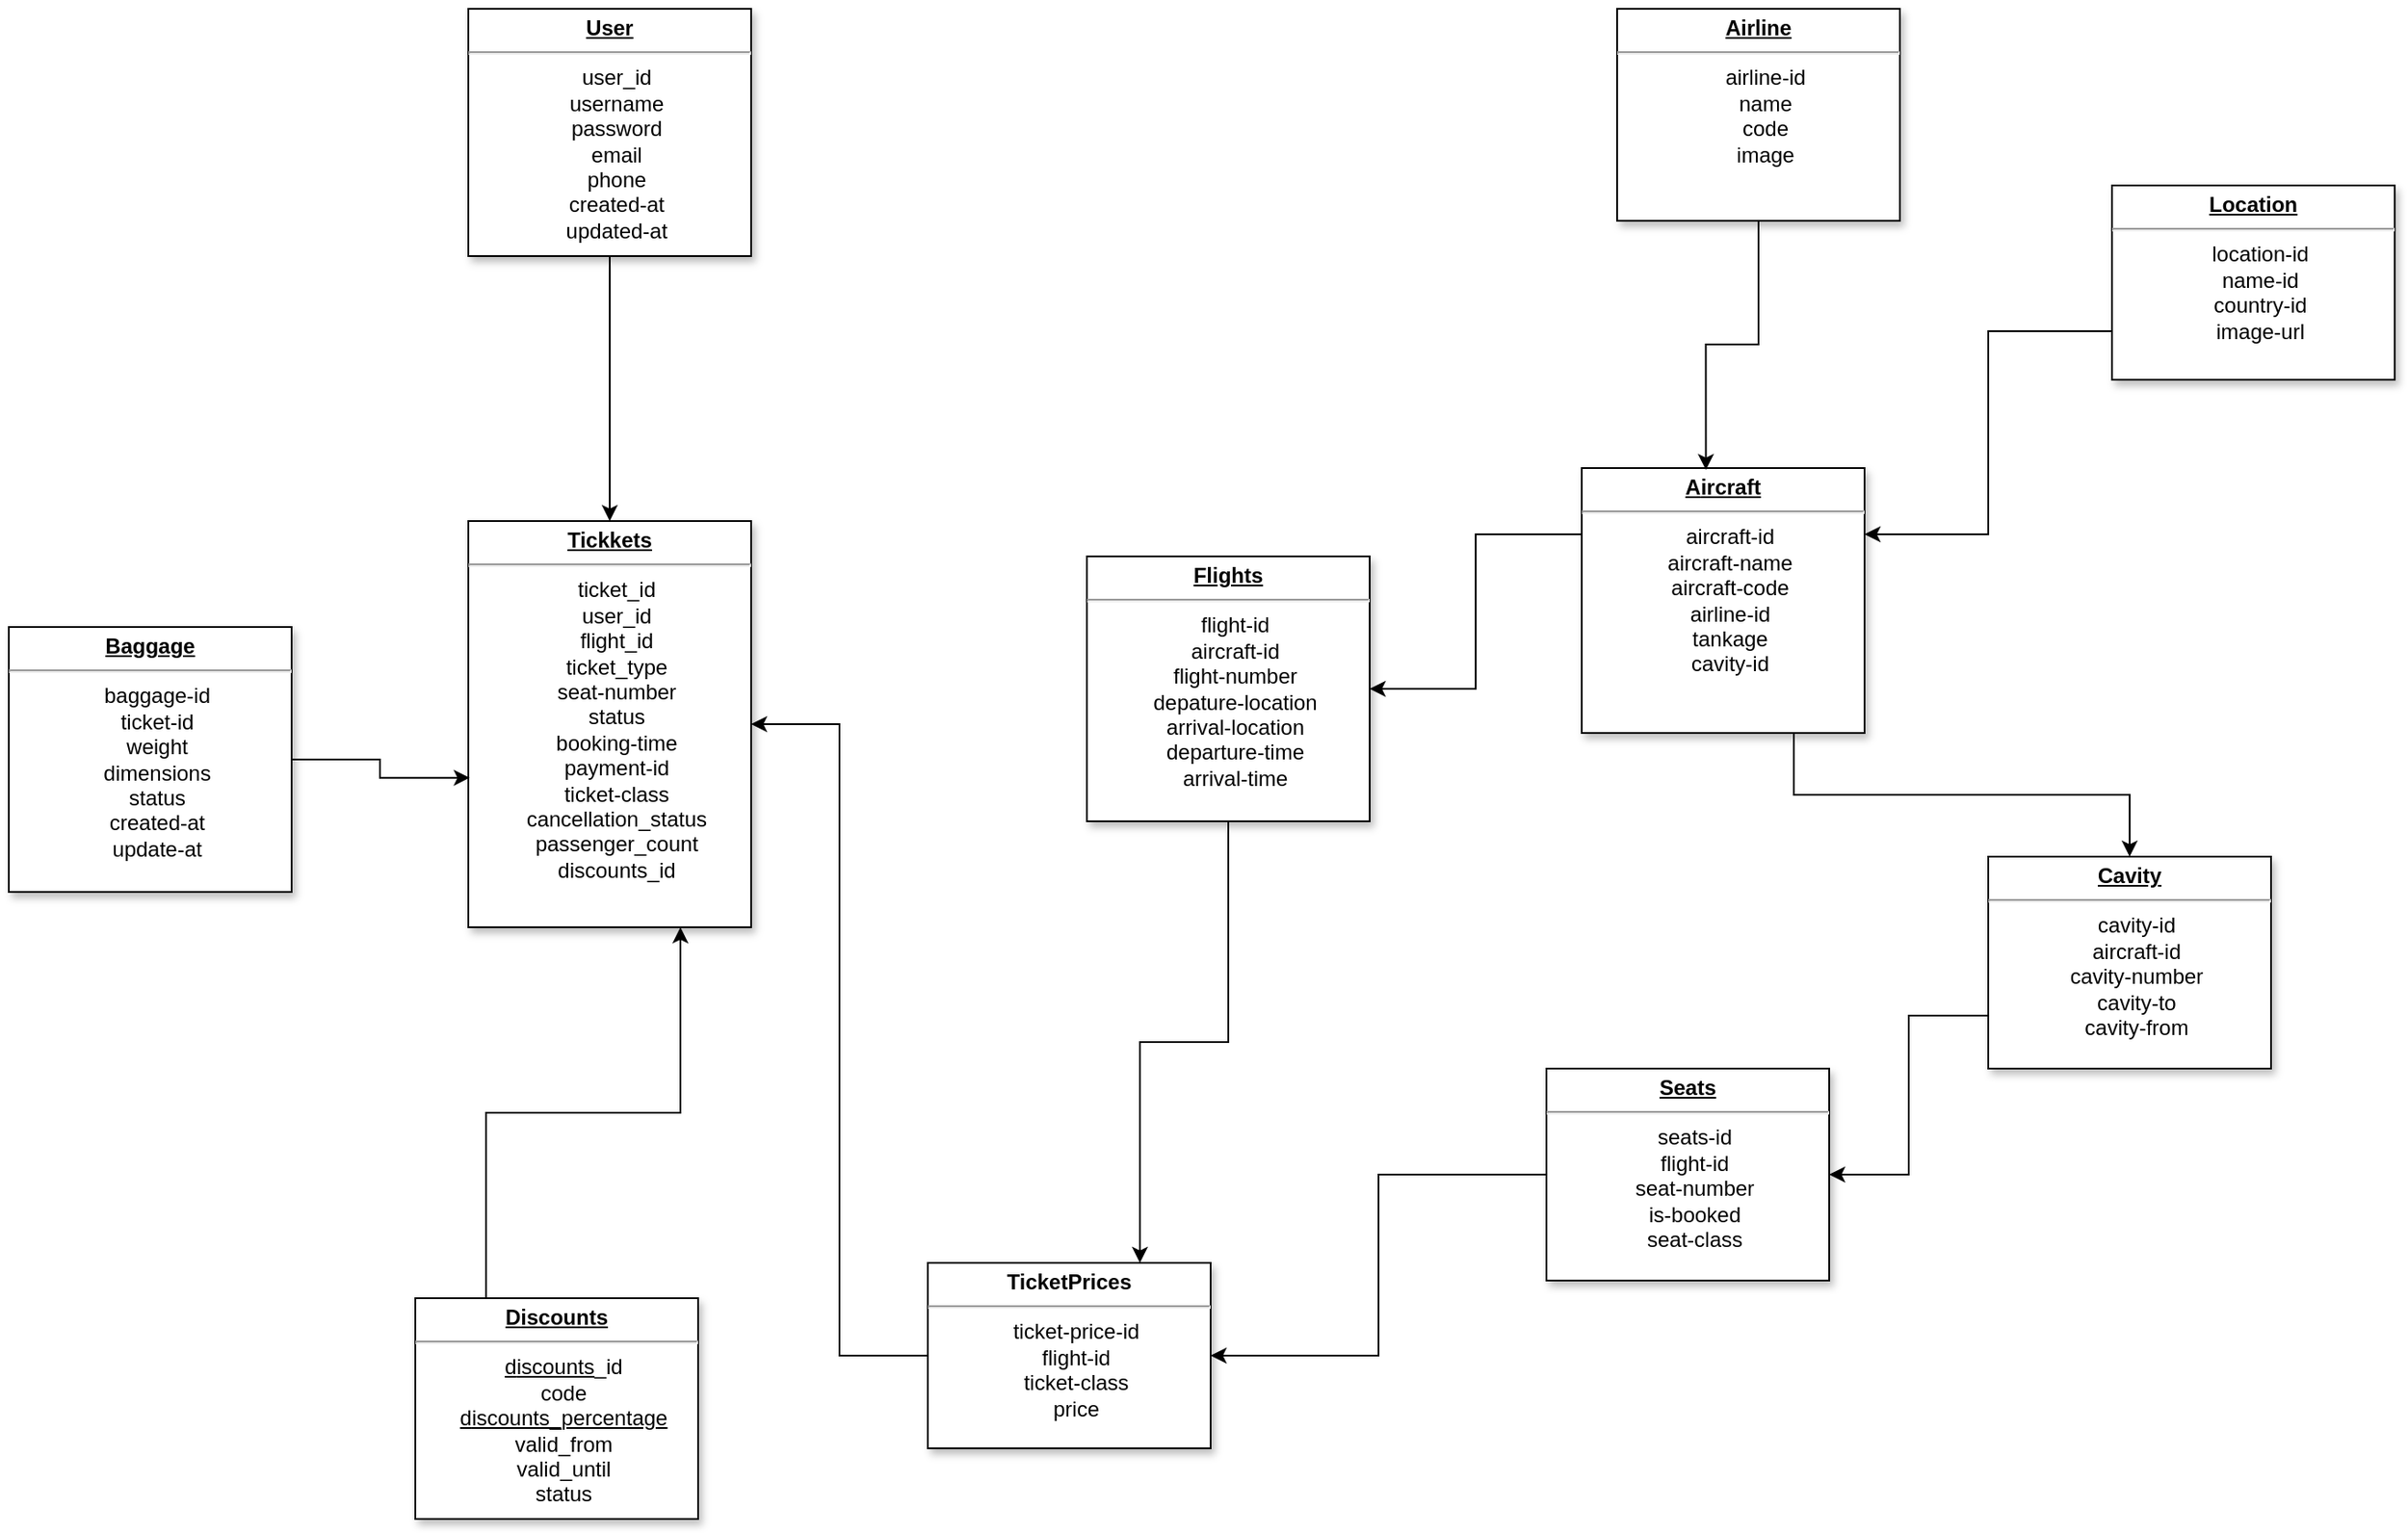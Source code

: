 <mxfile version="26.2.4" pages="4">
  <diagram name="DataBase" id="efa7a0a1-bf9b-a30e-e6df-94a7791c09e9">
    <mxGraphModel dx="2300" dy="776" grid="1" gridSize="10" guides="1" tooltips="1" connect="1" arrows="1" fold="1" page="1" pageScale="1" pageWidth="826" pageHeight="1169" background="none" math="0" shadow="0">
      <root>
        <mxCell id="0" />
        <mxCell id="1" parent="0" />
        <mxCell id="VD2d9bGg6Hbwb1E2KPjK-19" style="edgeStyle=orthogonalEdgeStyle;rounded=0;orthogonalLoop=1;jettySize=auto;html=1;labelBackgroundColor=none;fontColor=default;" parent="1" source="VD2d9bGg6Hbwb1E2KPjK-20" target="VD2d9bGg6Hbwb1E2KPjK-23" edge="1">
          <mxGeometry relative="1" as="geometry" />
        </mxCell>
        <mxCell id="VD2d9bGg6Hbwb1E2KPjK-20" value="&lt;p style=&quot;text-align: center; margin: 4px 0px 0px;&quot;&gt;&lt;b style=&quot;text-decoration-line: underline;&quot;&gt;Us&lt;/b&gt;&lt;span style=&quot;background-color: transparent;&quot;&gt;&lt;b&gt;&lt;u&gt;er&lt;/u&gt;&lt;/b&gt;&lt;/span&gt;&lt;/p&gt;&lt;hr style=&quot;text-align: center;&quot;&gt;&lt;p style=&quot;text-align: center; margin: 0px 0px 0px 8px;&quot;&gt;user_id&lt;/p&gt;&lt;p style=&quot;text-align: center; margin: 0px 0px 0px 8px;&quot;&gt;username&lt;/p&gt;&lt;p style=&quot;text-align: center; margin: 0px 0px 0px 8px;&quot;&gt;password&lt;/p&gt;&lt;p style=&quot;text-align: center; margin: 0px 0px 0px 8px;&quot;&gt;email&lt;/p&gt;&lt;p style=&quot;text-align: center; margin: 0px 0px 0px 8px;&quot;&gt;phone&lt;/p&gt;&lt;p style=&quot;text-align: center; margin: 0px 0px 0px 8px;&quot;&gt;created-at&lt;/p&gt;&lt;p style=&quot;text-align: center; margin: 0px 0px 0px 8px;&quot;&gt;updated-at&lt;/p&gt;" style="verticalAlign=top;align=left;overflow=fill;fontSize=12;fontFamily=Helvetica;html=1;shadow=1;labelBackgroundColor=none;" parent="1" vertex="1">
          <mxGeometry x="50" y="90" width="160" height="140" as="geometry" />
        </mxCell>
        <mxCell id="VD2d9bGg6Hbwb1E2KPjK-23" value="&lt;p style=&quot;text-align: center; margin: 4px 0px 0px;&quot;&gt;&lt;b&gt;&lt;u&gt;Tickkets&lt;/u&gt;&lt;/b&gt;&lt;/p&gt;&lt;hr style=&quot;text-align: center;&quot;&gt;&lt;p style=&quot;text-align: center; margin: 0px 0px 0px 8px;&quot;&gt;ticket_id&lt;/p&gt;&lt;p style=&quot;text-align: center; margin: 0px 0px 0px 8px;&quot;&gt;user_id&lt;/p&gt;&lt;p style=&quot;text-align: center; margin: 0px 0px 0px 8px;&quot;&gt;flight_id&lt;/p&gt;&lt;p style=&quot;text-align: center; margin: 0px 0px 0px 8px;&quot;&gt;ticket_type&lt;/p&gt;&lt;p style=&quot;text-align: center; margin: 0px 0px 0px 8px;&quot;&gt;seat-number&lt;/p&gt;&lt;p style=&quot;text-align: center; margin: 0px 0px 0px 8px;&quot;&gt;status&lt;/p&gt;&lt;p style=&quot;text-align: center; margin: 0px 0px 0px 8px;&quot;&gt;booking-time&lt;/p&gt;&lt;p style=&quot;text-align: center; margin: 0px 0px 0px 8px;&quot;&gt;payment-id&lt;/p&gt;&lt;p style=&quot;text-align: center; margin: 0px 0px 0px 8px;&quot;&gt;ticket-class&lt;/p&gt;&lt;p style=&quot;text-align: center; margin: 0px 0px 0px 8px;&quot;&gt;cancellation_status&lt;/p&gt;&lt;p style=&quot;text-align: center; margin: 0px 0px 0px 8px;&quot;&gt;&lt;span style=&quot;font-family: &amp;quot;trebuchet ms&amp;quot;, verdana, arial, sans-serif; text-align: start;&quot;&gt;&lt;font&gt;passenger_count&lt;/font&gt;&lt;/span&gt;&lt;/p&gt;&lt;p style=&quot;text-align: center; margin: 0px 0px 0px 8px;&quot;&gt;&lt;span style=&quot;font-family: &amp;quot;trebuchet ms&amp;quot;, verdana, arial, sans-serif; text-align: start;&quot;&gt;&lt;font&gt;discounts_id&lt;/font&gt;&lt;/span&gt;&lt;/p&gt;" style="verticalAlign=top;align=left;overflow=fill;fontSize=12;fontFamily=Helvetica;html=1;shadow=1;labelBackgroundColor=none;" parent="1" vertex="1">
          <mxGeometry x="50" y="380" width="160" height="230" as="geometry" />
        </mxCell>
        <mxCell id="VD2d9bGg6Hbwb1E2KPjK-24" value="&lt;p style=&quot;text-align: center; margin: 4px 0px 0px;&quot;&gt;&lt;b&gt;&lt;u&gt;Baggage&lt;/u&gt;&lt;/b&gt;&lt;/p&gt;&lt;hr style=&quot;text-align: center;&quot;&gt;&lt;p style=&quot;text-align: center; margin: 0px 0px 0px 8px;&quot;&gt;baggage-id&lt;/p&gt;&lt;p style=&quot;text-align: center; margin: 0px 0px 0px 8px;&quot;&gt;ticket-id&lt;/p&gt;&lt;p style=&quot;text-align: center; margin: 0px 0px 0px 8px;&quot;&gt;weight&lt;/p&gt;&lt;p style=&quot;text-align: center; margin: 0px 0px 0px 8px;&quot;&gt;dimensions&lt;/p&gt;&lt;p style=&quot;text-align: center; margin: 0px 0px 0px 8px;&quot;&gt;status&lt;/p&gt;&lt;p style=&quot;text-align: center; margin: 0px 0px 0px 8px;&quot;&gt;created-at&lt;/p&gt;&lt;p style=&quot;text-align: center; margin: 0px 0px 0px 8px;&quot;&gt;update-at&lt;/p&gt;" style="verticalAlign=top;align=left;overflow=fill;fontSize=12;fontFamily=Helvetica;html=1;shadow=1;labelBackgroundColor=none;" parent="1" vertex="1">
          <mxGeometry x="-210" y="440" width="160" height="150" as="geometry" />
        </mxCell>
        <mxCell id="OJNPDnojGu3_ibi4Fh8v-5" style="edgeStyle=orthogonalEdgeStyle;rounded=0;orthogonalLoop=1;jettySize=auto;html=1;exitX=0;exitY=0.25;exitDx=0;exitDy=0;entryX=1;entryY=0.5;entryDx=0;entryDy=0;" parent="1" source="VD2d9bGg6Hbwb1E2KPjK-27" target="OJNPDnojGu3_ibi4Fh8v-3" edge="1">
          <mxGeometry relative="1" as="geometry" />
        </mxCell>
        <mxCell id="OJNPDnojGu3_ibi4Fh8v-12" style="edgeStyle=orthogonalEdgeStyle;rounded=0;orthogonalLoop=1;jettySize=auto;html=1;exitX=0.75;exitY=1;exitDx=0;exitDy=0;entryX=0.5;entryY=0;entryDx=0;entryDy=0;" parent="1" source="VD2d9bGg6Hbwb1E2KPjK-27" target="OJNPDnojGu3_ibi4Fh8v-6" edge="1">
          <mxGeometry relative="1" as="geometry" />
        </mxCell>
        <mxCell id="VD2d9bGg6Hbwb1E2KPjK-27" value="&lt;p style=&quot;text-align: center; margin: 4px 0px 0px;&quot;&gt;&lt;b&gt;&lt;u&gt;A&lt;/u&gt;&lt;/b&gt;&lt;span style=&quot;background-color: transparent;&quot;&gt;&lt;b&gt;&lt;u&gt;ircraft&lt;/u&gt;&lt;/b&gt;&lt;/span&gt;&lt;/p&gt;&lt;hr style=&quot;text-align: center;&quot;&gt;&lt;p style=&quot;text-align: center; margin: 0px 0px 0px 8px;&quot;&gt;aircraft-id&lt;/p&gt;&lt;p style=&quot;text-align: center; margin: 0px 0px 0px 8px;&quot;&gt;aircraft-name&lt;/p&gt;&lt;p style=&quot;text-align: center; margin: 0px 0px 0px 8px;&quot;&gt;aircraft-code&lt;/p&gt;&lt;p style=&quot;text-align: center; margin: 0px 0px 0px 8px;&quot;&gt;airline-id&lt;/p&gt;&lt;p style=&quot;text-align: center; margin: 0px 0px 0px 8px;&quot;&gt;tankage&lt;/p&gt;&lt;p style=&quot;text-align: center; margin: 0px 0px 0px 8px;&quot;&gt;cavity-id&lt;/p&gt;&lt;p style=&quot;text-align: center; margin: 0px 0px 0px 8px;&quot;&gt;&lt;br&gt;&lt;/p&gt;&lt;p style=&quot;text-align: center; margin: 0px 0px 0px 8px;&quot;&gt;&lt;br&gt;&lt;/p&gt;" style="verticalAlign=top;align=left;overflow=fill;fontSize=12;fontFamily=Helvetica;html=1;shadow=1;labelBackgroundColor=none;" parent="1" vertex="1">
          <mxGeometry x="680" y="350" width="160" height="150" as="geometry" />
        </mxCell>
        <mxCell id="-eXH0Led9WQ_326BWnhb-2" style="edgeStyle=orthogonalEdgeStyle;rounded=0;orthogonalLoop=1;jettySize=auto;html=1;entryX=1;entryY=0.5;entryDx=0;entryDy=0;" edge="1" parent="1" source="VD2d9bGg6Hbwb1E2KPjK-28" target="-eXH0Led9WQ_326BWnhb-1">
          <mxGeometry relative="1" as="geometry" />
        </mxCell>
        <mxCell id="VD2d9bGg6Hbwb1E2KPjK-28" value="&lt;p style=&quot;text-align: center; margin: 4px 0px 0px;&quot;&gt;&lt;b&gt;&lt;u&gt;Seats&lt;/u&gt;&lt;/b&gt;&lt;/p&gt;&lt;hr style=&quot;text-align: center;&quot;&gt;&lt;p style=&quot;text-align: center; margin: 0px 0px 0px 8px;&quot;&gt;seats-id&lt;/p&gt;&lt;p style=&quot;text-align: center; margin: 0px 0px 0px 8px;&quot;&gt;flight-id&lt;/p&gt;&lt;p style=&quot;text-align: center; margin: 0px 0px 0px 8px;&quot;&gt;seat-number&lt;/p&gt;&lt;p style=&quot;text-align: center; margin: 0px 0px 0px 8px;&quot;&gt;is-booked&lt;/p&gt;&lt;p style=&quot;text-align: center; margin: 0px 0px 0px 8px;&quot;&gt;seat-class&lt;/p&gt;" style="verticalAlign=top;align=left;overflow=fill;fontSize=12;fontFamily=Helvetica;html=1;shadow=1;labelBackgroundColor=none;" parent="1" vertex="1">
          <mxGeometry x="660" y="690" width="160" height="120" as="geometry" />
        </mxCell>
        <mxCell id="VD2d9bGg6Hbwb1E2KPjK-29" value="&lt;p style=&quot;text-align: center; margin: 4px 0px 0px;&quot;&gt;&lt;b&gt;&lt;u&gt;A&lt;/u&gt;&lt;/b&gt;&lt;span style=&quot;background-color: transparent;&quot;&gt;&lt;b&gt;&lt;u&gt;irline&lt;/u&gt;&lt;/b&gt;&lt;/span&gt;&lt;/p&gt;&lt;hr style=&quot;text-align: center;&quot;&gt;&lt;p style=&quot;text-align: center; margin: 0px 0px 0px 8px;&quot;&gt;airline-id&lt;/p&gt;&lt;p style=&quot;text-align: center; margin: 0px 0px 0px 8px;&quot;&gt;name&lt;/p&gt;&lt;p style=&quot;text-align: center; margin: 0px 0px 0px 8px;&quot;&gt;code&lt;/p&gt;&lt;p style=&quot;text-align: center; margin: 0px 0px 0px 8px;&quot;&gt;image&lt;/p&gt;" style="verticalAlign=top;align=left;overflow=fill;fontSize=12;fontFamily=Helvetica;html=1;shadow=1;labelBackgroundColor=none;" parent="1" vertex="1">
          <mxGeometry x="700" y="90" width="160" height="120" as="geometry" />
        </mxCell>
        <mxCell id="OJNPDnojGu3_ibi4Fh8v-9" style="edgeStyle=orthogonalEdgeStyle;rounded=0;orthogonalLoop=1;jettySize=auto;html=1;exitX=0;exitY=0.75;exitDx=0;exitDy=0;entryX=1;entryY=0.25;entryDx=0;entryDy=0;" parent="1" source="VD2d9bGg6Hbwb1E2KPjK-32" target="VD2d9bGg6Hbwb1E2KPjK-27" edge="1">
          <mxGeometry relative="1" as="geometry" />
        </mxCell>
        <mxCell id="VD2d9bGg6Hbwb1E2KPjK-32" value="&lt;p style=&quot;text-align: center; margin: 4px 0px 0px;&quot;&gt;&lt;b&gt;&lt;u&gt;Location&lt;/u&gt;&lt;/b&gt;&lt;/p&gt;&lt;hr style=&quot;text-align: center;&quot;&gt;&lt;p style=&quot;text-align: center; margin: 0px 0px 0px 8px;&quot;&gt;location-id&lt;/p&gt;&lt;p style=&quot;text-align: center; margin: 0px 0px 0px 8px;&quot;&gt;name-id&lt;/p&gt;&lt;p style=&quot;text-align: center; margin: 0px 0px 0px 8px;&quot;&gt;country-id&lt;/p&gt;&lt;p style=&quot;text-align: center; margin: 0px 0px 0px 8px;&quot;&gt;image-url&lt;/p&gt;" style="verticalAlign=top;align=left;overflow=fill;fontSize=12;fontFamily=Helvetica;html=1;shadow=1;labelBackgroundColor=none;" parent="1" vertex="1">
          <mxGeometry x="980" y="190" width="160" height="110" as="geometry" />
        </mxCell>
        <mxCell id="VD2d9bGg6Hbwb1E2KPjK-33" style="edgeStyle=orthogonalEdgeStyle;rounded=0;orthogonalLoop=1;jettySize=auto;html=1;entryX=0.439;entryY=0.007;entryDx=0;entryDy=0;entryPerimeter=0;labelBackgroundColor=none;fontColor=default;" parent="1" source="VD2d9bGg6Hbwb1E2KPjK-29" target="VD2d9bGg6Hbwb1E2KPjK-27" edge="1">
          <mxGeometry relative="1" as="geometry" />
        </mxCell>
        <mxCell id="OJNPDnojGu3_ibi4Fh8v-14" style="edgeStyle=orthogonalEdgeStyle;rounded=0;orthogonalLoop=1;jettySize=auto;html=1;exitX=0.25;exitY=0;exitDx=0;exitDy=0;entryX=0.75;entryY=1;entryDx=0;entryDy=0;" parent="1" source="-Z77I-NNSmgX27wEYLYR-5" target="VD2d9bGg6Hbwb1E2KPjK-23" edge="1">
          <mxGeometry relative="1" as="geometry" />
        </mxCell>
        <mxCell id="-Z77I-NNSmgX27wEYLYR-5" value="&lt;p style=&quot;text-align: center; margin: 4px 0px 0px;&quot;&gt;&lt;b&gt;&lt;u&gt;D&lt;/u&gt;&lt;/b&gt;&lt;span style=&quot;background-color: transparent;&quot;&gt;&lt;b&gt;&lt;u&gt;iscounts&lt;/u&gt;&lt;/b&gt;&lt;/span&gt;&lt;/p&gt;&lt;hr style=&quot;text-align: center;&quot;&gt;&lt;p style=&quot;text-align: center; margin: 0px 0px 0px 8px;&quot;&gt;&lt;font&gt;&lt;span style=&quot;background-color: transparent; color: light-dark(rgb(0, 0, 0), rgb(255, 255, 255));&quot;&gt;&lt;u style=&quot;&quot;&gt;d&lt;/u&gt;&lt;/span&gt;&lt;/font&gt;&lt;span style=&quot;background-color: transparent; text-align: left;&quot;&gt;&lt;u&gt;iscounts&lt;/u&gt;&lt;/span&gt;&lt;span style=&quot;background-color: transparent; color: light-dark(rgb(0, 0, 0), rgb(255, 255, 255));&quot;&gt;_id&lt;/span&gt;&lt;/p&gt;&lt;p style=&quot;text-align: center; margin: 0px 0px 0px 8px;&quot;&gt;&lt;span style=&quot;text-align: start; background-color: transparent; color: light-dark(rgb(0, 0, 0), rgb(255, 255, 255));&quot;&gt;code&lt;/span&gt;&lt;/p&gt;&lt;p style=&quot;text-align: center; margin: 0px 0px 0px 8px;&quot;&gt;&lt;span style=&quot;background-color: transparent; color: light-dark(rgb(0, 0, 0), rgb(255, 255, 255));&quot;&gt;&lt;u&gt;d&lt;/u&gt;&lt;/span&gt;&lt;span style=&quot;background-color: transparent; text-align: left;&quot;&gt;&lt;u&gt;iscounts_percentage&lt;/u&gt;&lt;/span&gt;&lt;/p&gt;&lt;p style=&quot;text-align: center; margin: 0px 0px 0px 8px;&quot;&gt;valid_from&lt;/p&gt;&lt;p style=&quot;text-align: center; margin: 0px 0px 0px 8px;&quot;&gt;valid_until&lt;/p&gt;&lt;p style=&quot;text-align: center; margin: 0px 0px 0px 8px;&quot;&gt;&lt;font face=&quot;trebuchet ms, verdana, arial, sans-serif&quot;&gt;status&lt;/font&gt;&lt;/p&gt;&lt;p style=&quot;text-align: center; margin: 0px 0px 0px 8px;&quot;&gt;&lt;br&gt;&lt;/p&gt;&lt;p style=&quot;text-align: center; margin: 0px 0px 0px 8px;&quot;&gt;&lt;br&gt;&lt;/p&gt;" style="verticalAlign=top;align=left;overflow=fill;fontSize=12;fontFamily=Helvetica;html=1;shadow=1;labelBackgroundColor=none;" parent="1" vertex="1">
          <mxGeometry x="20" y="820" width="160" height="125" as="geometry" />
        </mxCell>
        <mxCell id="OJNPDnojGu3_ibi4Fh8v-1" style="edgeStyle=orthogonalEdgeStyle;rounded=0;orthogonalLoop=1;jettySize=auto;html=1;entryX=0.005;entryY=0.632;entryDx=0;entryDy=0;entryPerimeter=0;" parent="1" source="VD2d9bGg6Hbwb1E2KPjK-24" target="VD2d9bGg6Hbwb1E2KPjK-23" edge="1">
          <mxGeometry relative="1" as="geometry" />
        </mxCell>
        <mxCell id="-eXH0Led9WQ_326BWnhb-6" style="edgeStyle=orthogonalEdgeStyle;rounded=0;orthogonalLoop=1;jettySize=auto;html=1;entryX=0.75;entryY=0;entryDx=0;entryDy=0;" edge="1" parent="1" source="OJNPDnojGu3_ibi4Fh8v-3" target="-eXH0Led9WQ_326BWnhb-1">
          <mxGeometry relative="1" as="geometry" />
        </mxCell>
        <mxCell id="OJNPDnojGu3_ibi4Fh8v-3" value="&lt;p style=&quot;text-align: center; margin: 4px 0px 0px;&quot;&gt;&lt;b&gt;&lt;u&gt;Flights&lt;/u&gt;&lt;/b&gt;&lt;/p&gt;&lt;hr style=&quot;text-align: center;&quot;&gt;&lt;p style=&quot;text-align: center; margin: 0px 0px 0px 8px;&quot;&gt;flight-id&lt;/p&gt;&lt;p style=&quot;text-align: center; margin: 0px 0px 0px 8px;&quot;&gt;aircraft-id&lt;/p&gt;&lt;p style=&quot;text-align: center; margin: 0px 0px 0px 8px;&quot;&gt;flight-number&lt;/p&gt;&lt;p style=&quot;text-align: center; margin: 0px 0px 0px 8px;&quot;&gt;depature-location&lt;/p&gt;&lt;p style=&quot;text-align: center; margin: 0px 0px 0px 8px;&quot;&gt;arrival-location&lt;/p&gt;&lt;p style=&quot;text-align: center; margin: 0px 0px 0px 8px;&quot;&gt;departure-time&lt;/p&gt;&lt;p style=&quot;text-align: center; margin: 0px 0px 0px 8px;&quot;&gt;arrival-time&lt;/p&gt;&lt;p style=&quot;text-align: center; margin: 0px 0px 0px 8px;&quot;&gt;&lt;br&gt;&lt;/p&gt;" style="verticalAlign=top;align=left;overflow=fill;fontSize=12;fontFamily=Helvetica;html=1;shadow=1;labelBackgroundColor=none;" parent="1" vertex="1">
          <mxGeometry x="400" y="400" width="160" height="150" as="geometry" />
        </mxCell>
        <mxCell id="-eXH0Led9WQ_326BWnhb-5" style="edgeStyle=orthogonalEdgeStyle;rounded=0;orthogonalLoop=1;jettySize=auto;html=1;exitX=0;exitY=0.75;exitDx=0;exitDy=0;entryX=1;entryY=0.5;entryDx=0;entryDy=0;" edge="1" parent="1" source="OJNPDnojGu3_ibi4Fh8v-6" target="VD2d9bGg6Hbwb1E2KPjK-28">
          <mxGeometry relative="1" as="geometry" />
        </mxCell>
        <mxCell id="OJNPDnojGu3_ibi4Fh8v-6" value="&lt;p style=&quot;text-align: center; margin: 4px 0px 0px;&quot;&gt;&lt;b&gt;&lt;u&gt;Cavity&lt;/u&gt;&lt;/b&gt;&lt;/p&gt;&lt;hr style=&quot;text-align: center;&quot;&gt;&lt;p style=&quot;text-align: center; margin: 0px 0px 0px 8px;&quot;&gt;cavity-id&lt;/p&gt;&lt;p style=&quot;text-align: center; margin: 0px 0px 0px 8px;&quot;&gt;aircraft-id&lt;/p&gt;&lt;p style=&quot;text-align: center; margin: 0px 0px 0px 8px;&quot;&gt;cavity-number&lt;/p&gt;&lt;p style=&quot;text-align: center; margin: 0px 0px 0px 8px;&quot;&gt;cavity-to&lt;/p&gt;&lt;p style=&quot;text-align: center; margin: 0px 0px 0px 8px;&quot;&gt;cavity-from&lt;/p&gt;&lt;p style=&quot;text-align: center; margin: 0px 0px 0px 8px;&quot;&gt;&lt;br&gt;&lt;/p&gt;" style="verticalAlign=top;align=left;overflow=fill;fontSize=12;fontFamily=Helvetica;html=1;shadow=1;labelBackgroundColor=none;" parent="1" vertex="1">
          <mxGeometry x="910" y="570" width="160" height="120" as="geometry" />
        </mxCell>
        <mxCell id="-eXH0Led9WQ_326BWnhb-7" style="edgeStyle=orthogonalEdgeStyle;rounded=0;orthogonalLoop=1;jettySize=auto;html=1;entryX=1;entryY=0.5;entryDx=0;entryDy=0;" edge="1" parent="1" source="-eXH0Led9WQ_326BWnhb-1" target="VD2d9bGg6Hbwb1E2KPjK-23">
          <mxGeometry relative="1" as="geometry" />
        </mxCell>
        <mxCell id="-eXH0Led9WQ_326BWnhb-1" value="&lt;p style=&quot;text-align: center; margin: 4px 0px 0px;&quot;&gt;&lt;b&gt;TicketPrices&lt;/b&gt;&lt;/p&gt;&lt;hr style=&quot;text-align: center;&quot;&gt;&lt;p style=&quot;text-align: center; margin: 0px 0px 0px 8px;&quot;&gt;ticket-price-id&lt;/p&gt;&lt;p style=&quot;text-align: center; margin: 0px 0px 0px 8px;&quot;&gt;flight-id&lt;/p&gt;&lt;p style=&quot;text-align: center; margin: 0px 0px 0px 8px;&quot;&gt;ticket-class&lt;/p&gt;&lt;p style=&quot;text-align: center; margin: 0px 0px 0px 8px;&quot;&gt;price&lt;/p&gt;" style="verticalAlign=top;align=left;overflow=fill;fontSize=12;fontFamily=Helvetica;html=1;shadow=1;labelBackgroundColor=none;" vertex="1" parent="1">
          <mxGeometry x="310" y="800" width="160" height="105" as="geometry" />
        </mxCell>
      </root>
    </mxGraphModel>
  </diagram>
  <diagram id="NnmvAEPNDqZaeTah2HrJ" name="Sơ đồ phân cấp chức năng">
    <mxGraphModel dx="4953" dy="3722" grid="1" gridSize="10" guides="1" tooltips="1" connect="1" arrows="1" fold="1" page="1" pageScale="1" pageWidth="827" pageHeight="1169" math="0" shadow="0">
      <root>
        <mxCell id="0" />
        <mxCell id="1" parent="0" />
        <mxCell id="oxAdvJ6benqU_1tZikic-13" style="edgeStyle=orthogonalEdgeStyle;rounded=0;orthogonalLoop=1;jettySize=auto;html=1;entryX=1;entryY=0.5;entryDx=0;entryDy=0;" parent="1" source="oxAdvJ6benqU_1tZikic-1" target="oxAdvJ6benqU_1tZikic-2" edge="1">
          <mxGeometry relative="1" as="geometry" />
        </mxCell>
        <mxCell id="oxAdvJ6benqU_1tZikic-14" style="edgeStyle=orthogonalEdgeStyle;rounded=0;orthogonalLoop=1;jettySize=auto;html=1;entryX=1;entryY=0.5;entryDx=0;entryDy=0;" parent="1" source="oxAdvJ6benqU_1tZikic-1" target="oxAdvJ6benqU_1tZikic-3" edge="1">
          <mxGeometry relative="1" as="geometry" />
        </mxCell>
        <mxCell id="oxAdvJ6benqU_1tZikic-15" style="edgeStyle=orthogonalEdgeStyle;rounded=0;orthogonalLoop=1;jettySize=auto;html=1;entryX=1;entryY=0.5;entryDx=0;entryDy=0;" parent="1" source="oxAdvJ6benqU_1tZikic-1" target="oxAdvJ6benqU_1tZikic-4" edge="1">
          <mxGeometry relative="1" as="geometry" />
        </mxCell>
        <mxCell id="oxAdvJ6benqU_1tZikic-16" style="edgeStyle=orthogonalEdgeStyle;rounded=0;orthogonalLoop=1;jettySize=auto;html=1;entryX=1;entryY=0.5;entryDx=0;entryDy=0;" parent="1" source="oxAdvJ6benqU_1tZikic-1" target="oxAdvJ6benqU_1tZikic-5" edge="1">
          <mxGeometry relative="1" as="geometry" />
        </mxCell>
        <mxCell id="oxAdvJ6benqU_1tZikic-17" style="edgeStyle=orthogonalEdgeStyle;rounded=0;orthogonalLoop=1;jettySize=auto;html=1;entryX=1;entryY=0.5;entryDx=0;entryDy=0;" parent="1" source="oxAdvJ6benqU_1tZikic-1" target="oxAdvJ6benqU_1tZikic-6" edge="1">
          <mxGeometry relative="1" as="geometry" />
        </mxCell>
        <mxCell id="oxAdvJ6benqU_1tZikic-18" style="edgeStyle=orthogonalEdgeStyle;rounded=0;orthogonalLoop=1;jettySize=auto;html=1;entryX=1;entryY=0.5;entryDx=0;entryDy=0;" parent="1" source="oxAdvJ6benqU_1tZikic-1" target="oxAdvJ6benqU_1tZikic-7" edge="1">
          <mxGeometry relative="1" as="geometry" />
        </mxCell>
        <mxCell id="oxAdvJ6benqU_1tZikic-19" style="edgeStyle=orthogonalEdgeStyle;rounded=0;orthogonalLoop=1;jettySize=auto;html=1;entryX=1;entryY=0.5;entryDx=0;entryDy=0;" parent="1" source="oxAdvJ6benqU_1tZikic-1" target="oxAdvJ6benqU_1tZikic-8" edge="1">
          <mxGeometry relative="1" as="geometry" />
        </mxCell>
        <mxCell id="oxAdvJ6benqU_1tZikic-20" style="edgeStyle=orthogonalEdgeStyle;rounded=0;orthogonalLoop=1;jettySize=auto;html=1;entryX=1;entryY=0.5;entryDx=0;entryDy=0;" parent="1" source="oxAdvJ6benqU_1tZikic-1" target="oxAdvJ6benqU_1tZikic-10" edge="1">
          <mxGeometry relative="1" as="geometry" />
        </mxCell>
        <mxCell id="oxAdvJ6benqU_1tZikic-21" style="edgeStyle=orthogonalEdgeStyle;rounded=0;orthogonalLoop=1;jettySize=auto;html=1;entryX=1;entryY=0.5;entryDx=0;entryDy=0;" parent="1" source="oxAdvJ6benqU_1tZikic-1" target="oxAdvJ6benqU_1tZikic-11" edge="1">
          <mxGeometry relative="1" as="geometry" />
        </mxCell>
        <mxCell id="oxAdvJ6benqU_1tZikic-1" value="Ưng Dụng&amp;nbsp;Đăt Vé Máy Bay" style="rounded=0;whiteSpace=wrap;html=1;" parent="1" vertex="1">
          <mxGeometry x="1300" y="420" width="270" height="80" as="geometry" />
        </mxCell>
        <mxCell id="oxAdvJ6benqU_1tZikic-29" style="edgeStyle=orthogonalEdgeStyle;rounded=0;orthogonalLoop=1;jettySize=auto;html=1;entryX=1;entryY=0.5;entryDx=0;entryDy=0;" parent="1" source="oxAdvJ6benqU_1tZikic-2" target="oxAdvJ6benqU_1tZikic-22" edge="1">
          <mxGeometry relative="1" as="geometry" />
        </mxCell>
        <mxCell id="oxAdvJ6benqU_1tZikic-30" style="edgeStyle=orthogonalEdgeStyle;rounded=0;orthogonalLoop=1;jettySize=auto;html=1;entryX=1;entryY=0.5;entryDx=0;entryDy=0;" parent="1" source="oxAdvJ6benqU_1tZikic-2" target="oxAdvJ6benqU_1tZikic-25" edge="1">
          <mxGeometry relative="1" as="geometry" />
        </mxCell>
        <mxCell id="oxAdvJ6benqU_1tZikic-31" style="edgeStyle=orthogonalEdgeStyle;rounded=0;orthogonalLoop=1;jettySize=auto;html=1;entryX=1;entryY=0.5;entryDx=0;entryDy=0;" parent="1" source="oxAdvJ6benqU_1tZikic-2" target="oxAdvJ6benqU_1tZikic-26" edge="1">
          <mxGeometry relative="1" as="geometry" />
        </mxCell>
        <mxCell id="oxAdvJ6benqU_1tZikic-32" style="edgeStyle=orthogonalEdgeStyle;rounded=0;orthogonalLoop=1;jettySize=auto;html=1;entryX=1;entryY=0.5;entryDx=0;entryDy=0;" parent="1" source="oxAdvJ6benqU_1tZikic-2" target="oxAdvJ6benqU_1tZikic-27" edge="1">
          <mxGeometry relative="1" as="geometry" />
        </mxCell>
        <mxCell id="oxAdvJ6benqU_1tZikic-2" value="&lt;ul style=&quot;box-sizing: border-box; font-family: Roboto, sans-serif; font-size: 14px; text-align: left;&quot;&gt;&lt;li style=&quot;box-sizing: border-box;&quot;&gt;Quản Lý Người Dùng&lt;/li&gt;&lt;/ul&gt;" style="shape=process;whiteSpace=wrap;html=1;backgroundOutline=1;" parent="1" vertex="1">
          <mxGeometry x="640" y="-290" width="240" height="60" as="geometry" />
        </mxCell>
        <mxCell id="_QK_S4Hf11pWZkubI3gC-4" style="edgeStyle=orthogonalEdgeStyle;rounded=0;orthogonalLoop=1;jettySize=auto;html=1;entryX=1;entryY=0.5;entryDx=0;entryDy=0;" parent="1" source="oxAdvJ6benqU_1tZikic-3" target="_QK_S4Hf11pWZkubI3gC-1" edge="1">
          <mxGeometry relative="1" as="geometry" />
        </mxCell>
        <mxCell id="_QK_S4Hf11pWZkubI3gC-5" style="edgeStyle=orthogonalEdgeStyle;rounded=0;orthogonalLoop=1;jettySize=auto;html=1;entryX=1;entryY=0.5;entryDx=0;entryDy=0;" parent="1" source="oxAdvJ6benqU_1tZikic-3" target="_QK_S4Hf11pWZkubI3gC-2" edge="1">
          <mxGeometry relative="1" as="geometry" />
        </mxCell>
        <mxCell id="_QK_S4Hf11pWZkubI3gC-6" style="edgeStyle=orthogonalEdgeStyle;rounded=0;orthogonalLoop=1;jettySize=auto;html=1;entryX=1;entryY=0.5;entryDx=0;entryDy=0;" parent="1" source="oxAdvJ6benqU_1tZikic-3" target="_QK_S4Hf11pWZkubI3gC-3" edge="1">
          <mxGeometry relative="1" as="geometry" />
        </mxCell>
        <mxCell id="oxAdvJ6benqU_1tZikic-3" value="&lt;ul style=&quot;box-sizing: border-box; font-family: Roboto, sans-serif; font-size: 14px; text-align: left;&quot;&gt;&lt;li style=&quot;box-sizing: border-box;&quot;&gt;Tìm Kiếm Chuyến Bay&lt;/li&gt;&lt;/ul&gt;" style="shape=process;whiteSpace=wrap;html=1;backgroundOutline=1;" parent="1" vertex="1">
          <mxGeometry x="640" y="20" width="240" height="60" as="geometry" />
        </mxCell>
        <mxCell id="_QK_S4Hf11pWZkubI3gC-11" style="edgeStyle=orthogonalEdgeStyle;rounded=0;orthogonalLoop=1;jettySize=auto;html=1;entryX=1;entryY=0.5;entryDx=0;entryDy=0;" parent="1" source="oxAdvJ6benqU_1tZikic-4" target="_QK_S4Hf11pWZkubI3gC-7" edge="1">
          <mxGeometry relative="1" as="geometry" />
        </mxCell>
        <mxCell id="_QK_S4Hf11pWZkubI3gC-12" style="edgeStyle=orthogonalEdgeStyle;rounded=0;orthogonalLoop=1;jettySize=auto;html=1;entryX=1;entryY=0.5;entryDx=0;entryDy=0;" parent="1" source="oxAdvJ6benqU_1tZikic-4" target="_QK_S4Hf11pWZkubI3gC-8" edge="1">
          <mxGeometry relative="1" as="geometry" />
        </mxCell>
        <mxCell id="_QK_S4Hf11pWZkubI3gC-13" style="edgeStyle=orthogonalEdgeStyle;rounded=0;orthogonalLoop=1;jettySize=auto;html=1;entryX=1;entryY=0.5;entryDx=0;entryDy=0;" parent="1" source="oxAdvJ6benqU_1tZikic-4" target="_QK_S4Hf11pWZkubI3gC-9" edge="1">
          <mxGeometry relative="1" as="geometry" />
        </mxCell>
        <mxCell id="_QK_S4Hf11pWZkubI3gC-14" style="edgeStyle=orthogonalEdgeStyle;rounded=0;orthogonalLoop=1;jettySize=auto;html=1;entryX=1;entryY=0.5;entryDx=0;entryDy=0;" parent="1" source="oxAdvJ6benqU_1tZikic-4" target="_QK_S4Hf11pWZkubI3gC-10" edge="1">
          <mxGeometry relative="1" as="geometry" />
        </mxCell>
        <mxCell id="oxAdvJ6benqU_1tZikic-4" value="&lt;ul style=&quot;box-sizing: border-box; font-family: Roboto, sans-serif; font-size: 14px; text-align: left;&quot;&gt;&lt;li style=&quot;box-sizing: border-box;&quot;&gt;Đặt Vé Máy Bay&lt;/li&gt;&lt;/ul&gt;" style="shape=process;whiteSpace=wrap;html=1;backgroundOutline=1;" parent="1" vertex="1">
          <mxGeometry x="640" y="320" width="240" height="60" as="geometry" />
        </mxCell>
        <mxCell id="_QK_S4Hf11pWZkubI3gC-18" style="edgeStyle=orthogonalEdgeStyle;rounded=0;orthogonalLoop=1;jettySize=auto;html=1;entryX=1;entryY=0.5;entryDx=0;entryDy=0;" parent="1" source="oxAdvJ6benqU_1tZikic-5" target="_QK_S4Hf11pWZkubI3gC-15" edge="1">
          <mxGeometry relative="1" as="geometry" />
        </mxCell>
        <mxCell id="_QK_S4Hf11pWZkubI3gC-19" style="edgeStyle=orthogonalEdgeStyle;rounded=0;orthogonalLoop=1;jettySize=auto;html=1;entryX=1;entryY=0.5;entryDx=0;entryDy=0;" parent="1" source="oxAdvJ6benqU_1tZikic-5" target="_QK_S4Hf11pWZkubI3gC-16" edge="1">
          <mxGeometry relative="1" as="geometry" />
        </mxCell>
        <mxCell id="_QK_S4Hf11pWZkubI3gC-20" style="edgeStyle=orthogonalEdgeStyle;rounded=0;orthogonalLoop=1;jettySize=auto;html=1;entryX=1;entryY=0.25;entryDx=0;entryDy=0;" parent="1" source="oxAdvJ6benqU_1tZikic-5" target="_QK_S4Hf11pWZkubI3gC-17" edge="1">
          <mxGeometry relative="1" as="geometry" />
        </mxCell>
        <mxCell id="oxAdvJ6benqU_1tZikic-5" value="&lt;ul style=&quot;box-sizing: border-box; font-family: Roboto, sans-serif; font-size: 14px; text-align: left;&quot;&gt;&lt;li style=&quot;box-sizing: border-box;&quot;&gt;Thanh Toán&lt;/li&gt;&lt;/ul&gt;" style="shape=process;whiteSpace=wrap;html=1;backgroundOutline=1;" parent="1" vertex="1">
          <mxGeometry x="640" y="680" width="240" height="60" as="geometry" />
        </mxCell>
        <mxCell id="_QK_S4Hf11pWZkubI3gC-25" style="edgeStyle=orthogonalEdgeStyle;rounded=0;orthogonalLoop=1;jettySize=auto;html=1;entryX=1;entryY=0.5;entryDx=0;entryDy=0;" parent="1" source="oxAdvJ6benqU_1tZikic-6" target="_QK_S4Hf11pWZkubI3gC-22" edge="1">
          <mxGeometry relative="1" as="geometry" />
        </mxCell>
        <mxCell id="_QK_S4Hf11pWZkubI3gC-26" style="edgeStyle=orthogonalEdgeStyle;rounded=0;orthogonalLoop=1;jettySize=auto;html=1;entryX=1;entryY=0.5;entryDx=0;entryDy=0;" parent="1" source="oxAdvJ6benqU_1tZikic-6" target="_QK_S4Hf11pWZkubI3gC-23" edge="1">
          <mxGeometry relative="1" as="geometry" />
        </mxCell>
        <mxCell id="_QK_S4Hf11pWZkubI3gC-27" style="edgeStyle=orthogonalEdgeStyle;rounded=0;orthogonalLoop=1;jettySize=auto;html=1;entryX=1;entryY=0.5;entryDx=0;entryDy=0;" parent="1" source="oxAdvJ6benqU_1tZikic-6" target="_QK_S4Hf11pWZkubI3gC-21" edge="1">
          <mxGeometry relative="1" as="geometry" />
        </mxCell>
        <mxCell id="oxAdvJ6benqU_1tZikic-6" value="&lt;ul style=&quot;box-sizing: border-box; font-family: Roboto, sans-serif; font-size: 14px; text-align: left;&quot;&gt;&lt;li style=&quot;box-sizing: border-box;&quot;&gt;Quản Lý Vé&lt;/li&gt;&lt;/ul&gt;" style="shape=process;whiteSpace=wrap;html=1;backgroundOutline=1;" parent="1" vertex="1">
          <mxGeometry x="640" y="930" width="240" height="60" as="geometry" />
        </mxCell>
        <mxCell id="oxAdvJ6benqU_1tZikic-7" value="&lt;ul style=&quot;box-sizing: border-box; font-family: Roboto, sans-serif; font-size: 14px; text-align: left;&quot;&gt;&lt;li style=&quot;box-sizing: border-box;&quot;&gt;Quản Lý Hãng Hàng Không (Admin)&lt;/li&gt;&lt;/ul&gt;" style="shape=process;whiteSpace=wrap;html=1;backgroundOutline=1;" parent="1" vertex="1">
          <mxGeometry x="640" y="1100" width="240" height="60" as="geometry" />
        </mxCell>
        <mxCell id="oxAdvJ6benqU_1tZikic-8" value="&lt;ul style=&quot;box-sizing: border-box; font-family: Roboto, sans-serif; font-size: 14px; text-align: left;&quot;&gt;&lt;li style=&quot;box-sizing: border-box;&quot;&gt;Quản Lý Chuyến Bay (Admin)&lt;/li&gt;&lt;/ul&gt;" style="shape=process;whiteSpace=wrap;html=1;backgroundOutline=1;" parent="1" vertex="1">
          <mxGeometry x="640" y="1260" width="240" height="60" as="geometry" />
        </mxCell>
        <mxCell id="oxAdvJ6benqU_1tZikic-10" value="&lt;ul style=&quot;box-sizing: border-box; font-family: Roboto, sans-serif; font-size: 14px; text-align: left;&quot;&gt;&lt;li style=&quot;box-sizing: border-box;&quot;&gt;Quản Lý Thanh Toán (Admin)&lt;/li&gt;&lt;/ul&gt;" style="shape=process;whiteSpace=wrap;html=1;backgroundOutline=1;" parent="1" vertex="1">
          <mxGeometry x="640" y="1410" width="240" height="60" as="geometry" />
        </mxCell>
        <mxCell id="oxAdvJ6benqU_1tZikic-11" value="&lt;ul style=&quot;box-sizing: border-box; font-family: Roboto, sans-serif; font-size: 14px; text-align: left;&quot;&gt;&lt;li style=&quot;box-sizing: border-box;&quot;&gt;Hỗ Trợ Khách Hàng&lt;/li&gt;&lt;/ul&gt;" style="shape=process;whiteSpace=wrap;html=1;backgroundOutline=1;" parent="1" vertex="1">
          <mxGeometry x="640" y="1580" width="240" height="60" as="geometry" />
        </mxCell>
        <mxCell id="oxAdvJ6benqU_1tZikic-22" value="&lt;ul style=&quot;box-sizing: border-box; font-family: Roboto, sans-serif; font-size: 14px; text-align: left;&quot;&gt;&lt;li style=&quot;box-sizing: border-box;&quot;&gt;Đăng Ký Tài Khoản&lt;/li&gt;&lt;/ul&gt;" style="rounded=1;whiteSpace=wrap;html=1;" parent="1" vertex="1">
          <mxGeometry x="280" y="-380" width="120" height="60" as="geometry" />
        </mxCell>
        <mxCell id="oxAdvJ6benqU_1tZikic-25" value="&lt;ul style=&quot;box-sizing: border-box; font-family: Roboto, sans-serif; font-size: 14px; text-align: left;&quot;&gt;&lt;li style=&quot;box-sizing: border-box;&quot;&gt;Đăng Nhập&lt;/li&gt;&lt;/ul&gt;" style="rounded=1;whiteSpace=wrap;html=1;" parent="1" vertex="1">
          <mxGeometry x="280" y="-310" width="120" height="60" as="geometry" />
        </mxCell>
        <mxCell id="oxAdvJ6benqU_1tZikic-26" value="&lt;ul style=&quot;box-sizing: border-box; font-family: Roboto, sans-serif; font-size: 14px; text-align: left;&quot;&gt;&lt;li style=&quot;box-sizing: border-box;&quot;&gt;Cập Nhật Thông Tin Cá Nhân&lt;/li&gt;&lt;/ul&gt;" style="rounded=1;whiteSpace=wrap;html=1;" parent="1" vertex="1">
          <mxGeometry x="180" y="-240" width="220" height="60" as="geometry" />
        </mxCell>
        <mxCell id="oxAdvJ6benqU_1tZikic-27" value="&lt;ul style=&quot;box-sizing: border-box; font-family: Roboto, sans-serif; font-size: 14px; text-align: left;&quot;&gt;&lt;li style=&quot;box-sizing: border-box;&quot;&gt;Quản Lý Tài Khoản&lt;/li&gt;&lt;/ul&gt;" style="rounded=1;whiteSpace=wrap;html=1;" parent="1" vertex="1">
          <mxGeometry x="280" y="-150" width="120" height="60" as="geometry" />
        </mxCell>
        <mxCell id="oxAdvJ6benqU_1tZikic-28" style="edgeStyle=orthogonalEdgeStyle;rounded=0;orthogonalLoop=1;jettySize=auto;html=1;exitX=0.5;exitY=1;exitDx=0;exitDy=0;" parent="1" source="oxAdvJ6benqU_1tZikic-25" target="oxAdvJ6benqU_1tZikic-25" edge="1">
          <mxGeometry relative="1" as="geometry" />
        </mxCell>
        <mxCell id="_QK_S4Hf11pWZkubI3gC-1" value="&lt;ul style=&quot;box-sizing: border-box; font-family: Roboto, sans-serif; font-size: 14px; text-align: left;&quot;&gt;&lt;li style=&quot;box-sizing: border-box;&quot;&gt;Nhập Thông Tin Tìm Kiếm&lt;/li&gt;&lt;/ul&gt;" style="rounded=1;whiteSpace=wrap;html=1;" parent="1" vertex="1">
          <mxGeometry x="280" y="-80" width="190" height="60" as="geometry" />
        </mxCell>
        <mxCell id="_QK_S4Hf11pWZkubI3gC-2" value="&lt;ul style=&quot;box-sizing: border-box; font-family: Roboto, sans-serif; font-size: 14px; text-align: left;&quot;&gt;&lt;li style=&quot;box-sizing: border-box;&quot;&gt;Hiển Thị Kết Quả Tìm Kiếm&lt;/li&gt;&lt;/ul&gt;" style="rounded=1;whiteSpace=wrap;html=1;" parent="1" vertex="1">
          <mxGeometry x="280" width="190" height="60" as="geometry" />
        </mxCell>
        <mxCell id="_QK_S4Hf11pWZkubI3gC-3" value="&lt;ul style=&quot;box-sizing: border-box; font-family: Roboto, sans-serif; font-size: 14px; text-align: left;&quot;&gt;&lt;li style=&quot;box-sizing: border-box;&quot;&gt;Lọc Kết Quả&lt;/li&gt;&lt;/ul&gt;" style="rounded=1;whiteSpace=wrap;html=1;" parent="1" vertex="1">
          <mxGeometry x="280" y="100" width="190" height="60" as="geometry" />
        </mxCell>
        <mxCell id="_QK_S4Hf11pWZkubI3gC-7" value="&lt;ul style=&quot;box-sizing: border-box; font-family: Roboto, sans-serif; font-size: 14px; text-align: left;&quot;&gt;&lt;li style=&quot;box-sizing: border-box;&quot;&gt;Chọn Chuyến Bay&lt;/li&gt;&lt;/ul&gt;" style="rounded=1;whiteSpace=wrap;html=1;" parent="1" vertex="1">
          <mxGeometry x="280" y="200" width="190" height="60" as="geometry" />
        </mxCell>
        <mxCell id="_QK_S4Hf11pWZkubI3gC-8" value="&lt;ul style=&quot;box-sizing: border-box; font-family: Roboto, sans-serif; font-size: 14px; text-align: left;&quot;&gt;&lt;li style=&quot;box-sizing: border-box;&quot;&gt;Chọn Loại Ghế&lt;/li&gt;&lt;/ul&gt;" style="rounded=1;whiteSpace=wrap;html=1;" parent="1" vertex="1">
          <mxGeometry x="280" y="290" width="190" height="60" as="geometry" />
        </mxCell>
        <mxCell id="_QK_S4Hf11pWZkubI3gC-9" value="&lt;ul style=&quot;box-sizing: border-box; font-family: Roboto, sans-serif; font-size: 14px; text-align: left;&quot;&gt;&lt;li style=&quot;box-sizing: border-box;&quot;&gt;Nhập Thông Tin Hành Khách&lt;/li&gt;&lt;/ul&gt;" style="rounded=1;whiteSpace=wrap;html=1;" parent="1" vertex="1">
          <mxGeometry x="280" y="370" width="190" height="60" as="geometry" />
        </mxCell>
        <mxCell id="_QK_S4Hf11pWZkubI3gC-10" value="&lt;ul style=&quot;box-sizing: border-box; font-family: Roboto, sans-serif; font-size: 14px; text-align: left;&quot;&gt;&lt;li style=&quot;box-sizing: border-box;&quot;&gt;Xác Nhận Đặt Vé&lt;/li&gt;&lt;/ul&gt;" style="rounded=1;whiteSpace=wrap;html=1;" parent="1" vertex="1">
          <mxGeometry x="280" y="460" width="190" height="60" as="geometry" />
        </mxCell>
        <mxCell id="_QK_S4Hf11pWZkubI3gC-15" value="&lt;ul style=&quot;box-sizing: border-box; font-family: Roboto, sans-serif; font-size: 14px; text-align: left;&quot;&gt;&lt;li style=&quot;box-sizing: border-box;&quot;&gt;Chọn Phương Thức Thanh Toán&lt;/li&gt;&lt;/ul&gt;" style="rounded=1;whiteSpace=wrap;html=1;" parent="1" vertex="1">
          <mxGeometry x="280" y="585" width="190" height="60" as="geometry" />
        </mxCell>
        <mxCell id="_QK_S4Hf11pWZkubI3gC-16" value="&lt;ul style=&quot;box-sizing: border-box; font-family: Roboto, sans-serif; font-size: 14px; text-align: left;&quot;&gt;&lt;li style=&quot;box-sizing: border-box;&quot;&gt;Nhập Thông Tin Thanh Toán&lt;/li&gt;&lt;/ul&gt;" style="rounded=1;whiteSpace=wrap;html=1;" parent="1" vertex="1">
          <mxGeometry x="280" y="670" width="190" height="60" as="geometry" />
        </mxCell>
        <mxCell id="_QK_S4Hf11pWZkubI3gC-17" value="&lt;ul style=&quot;box-sizing: border-box; font-family: Roboto, sans-serif; font-size: 14px; text-align: left;&quot;&gt;&lt;li style=&quot;box-sizing: border-box;&quot;&gt;Xác Nhận Thanh Toán&lt;/li&gt;&lt;/ul&gt;" style="rounded=1;whiteSpace=wrap;html=1;" parent="1" vertex="1">
          <mxGeometry x="280" y="760" width="190" height="60" as="geometry" />
        </mxCell>
        <mxCell id="_QK_S4Hf11pWZkubI3gC-21" value="&lt;ul style=&quot;box-sizing: border-box; font-family: Roboto, sans-serif; font-size: 14px; text-align: left;&quot;&gt;&lt;li style=&quot;box-sizing: border-box;&quot;&gt;Xem Danh Sách Vé Đã Đặt&lt;/li&gt;&lt;/ul&gt;" style="rounded=1;whiteSpace=wrap;html=1;" parent="1" vertex="1">
          <mxGeometry x="280" y="850" width="220" height="60" as="geometry" />
        </mxCell>
        <mxCell id="_QK_S4Hf11pWZkubI3gC-22" value="&lt;ul style=&quot;box-sizing: border-box; font-family: Roboto, sans-serif; font-size: 14px; text-align: left;&quot;&gt;&lt;li style=&quot;box-sizing: border-box;&quot;&gt;Hủy Vé&lt;/li&gt;&lt;/ul&gt;" style="rounded=1;whiteSpace=wrap;html=1;" parent="1" vertex="1">
          <mxGeometry x="280" y="930" width="220" height="60" as="geometry" />
        </mxCell>
        <mxCell id="_QK_S4Hf11pWZkubI3gC-23" value="&lt;ul style=&quot;box-sizing: border-box; font-family: Roboto, sans-serif; font-size: 14px; text-align: left;&quot;&gt;&lt;li style=&quot;box-sizing: border-box;&quot;&gt;Đổi Vé&lt;/li&gt;&lt;/ul&gt;" style="rounded=1;whiteSpace=wrap;html=1;" parent="1" vertex="1">
          <mxGeometry x="280" y="1010" width="220" height="60" as="geometry" />
        </mxCell>
        <mxCell id="6g6a4GaaE7Z_fUBbEFll-1" value="&lt;div style=&quot;line-height: 0%;&quot;&gt;&lt;li class=&quot;&quot; data-end=&quot;2925&quot; data-start=&quot;2724&quot;&gt;&lt;p class=&quot;&quot; data-end=&quot;2763&quot; data-start=&quot;2727&quot;&gt;&lt;strong data-end=&quot;2763&quot; data-start=&quot;2727&quot;&gt;&lt;font style=&quot;font-size: 18px;&quot;&gt;Đăng ký và đăng nhập người dùng:&lt;/font&gt;&lt;/strong&gt;&lt;/p&gt;&lt;font style=&quot;font-size: 18px;&quot;&gt;&lt;br&gt;&lt;/font&gt;&lt;ul data-end=&quot;2925&quot; data-start=&quot;2767&quot;&gt;&lt;font style=&quot;font-size: 18px;&quot;&gt;&lt;br&gt;&lt;/font&gt;&lt;li class=&quot;&quot; data-end=&quot;2853&quot; data-start=&quot;2767&quot;&gt;&lt;font style=&quot;font-size: 18px;&quot;&gt;&lt;br&gt;&lt;/font&gt;&lt;p class=&quot;&quot; data-end=&quot;2853&quot; data-start=&quot;2769&quot;&gt;&lt;font style=&quot;font-size: 18px;&quot;&gt;Người dùng có thể đăng ký tài khoản với các thông tin như tên, email, số điện thoại.&lt;/font&gt;&lt;/p&gt;&lt;font style=&quot;font-size: 18px;&quot;&gt;&lt;br&gt;&lt;/font&gt;&lt;/li&gt;&lt;font style=&quot;font-size: 18px;&quot;&gt;&lt;br&gt;&lt;/font&gt;&lt;li class=&quot;&quot; data-end=&quot;2925&quot; data-start=&quot;2857&quot;&gt;&lt;font style=&quot;font-size: 18px;&quot;&gt;&lt;br&gt;&lt;/font&gt;&lt;p class=&quot;&quot; data-end=&quot;2925&quot; data-start=&quot;2859&quot;&gt;&lt;font style=&quot;font-size: 18px;&quot;&gt;Sau khi đăng nhập, họ có thể xem và quản lý các vé máy bay đã đặt.&lt;/font&gt;&lt;/p&gt;&lt;font style=&quot;font-size: 18px;&quot;&gt;&lt;br&gt;&lt;/font&gt;&lt;/li&gt;&lt;font style=&quot;font-size: 18px;&quot;&gt;&lt;br&gt;&lt;/font&gt;&lt;/ul&gt;&lt;font style=&quot;font-size: 18px;&quot;&gt;&lt;br&gt;&lt;/font&gt;&lt;/li&gt;&lt;font style=&quot;font-size: 18px;&quot;&gt;&lt;br&gt;&lt;/font&gt;&lt;li class=&quot;&quot; data-end=&quot;3145&quot; data-start=&quot;2927&quot;&gt;&lt;font style=&quot;font-size: 18px;&quot;&gt;&lt;br&gt;&lt;/font&gt;&lt;p class=&quot;&quot; data-end=&quot;2964&quot; data-start=&quot;2930&quot;&gt;&lt;strong data-end=&quot;2964&quot; data-start=&quot;2930&quot;&gt;&lt;font style=&quot;font-size: 18px;&quot;&gt;Tìm kiếm chuyến bay và đặt vé:&lt;/font&gt;&lt;/strong&gt;&lt;/p&gt;&lt;font style=&quot;font-size: 18px;&quot;&gt;&lt;br&gt;&lt;/font&gt;&lt;ul data-end=&quot;3145&quot; data-start=&quot;2968&quot;&gt;&lt;font style=&quot;font-size: 18px;&quot;&gt;&lt;br&gt;&lt;/font&gt;&lt;li class=&quot;&quot; data-end=&quot;3077&quot; data-start=&quot;2968&quot;&gt;&lt;font style=&quot;font-size: 18px;&quot;&gt;&lt;br&gt;&lt;/font&gt;&lt;p class=&quot;&quot; data-end=&quot;3077&quot; data-start=&quot;2970&quot;&gt;&lt;font style=&quot;font-size: 18px;&quot;&gt;Người dùng có thể tìm kiếm chuyến bay dựa trên các tiêu chí như địa điểm khởi hành, điểm đến, và thời gian.&lt;/font&gt;&lt;/p&gt;&lt;font style=&quot;font-size: 18px;&quot;&gt;&lt;br&gt;&lt;/font&gt;&lt;/li&gt;&lt;font style=&quot;font-size: 18px;&quot;&gt;&lt;br&gt;&lt;/font&gt;&lt;li class=&quot;&quot; data-end=&quot;3145&quot; data-start=&quot;3081&quot;&gt;&lt;font style=&quot;font-size: 18px;&quot;&gt;&lt;br&gt;&lt;/font&gt;&lt;p class=&quot;&quot; data-end=&quot;3145&quot; data-start=&quot;3083&quot;&gt;&lt;font style=&quot;font-size: 18px;&quot;&gt;Sau khi chọn chuyến bay, người dùng sẽ chọn ghế và thanh toán.&lt;/font&gt;&lt;/p&gt;&lt;font style=&quot;font-size: 18px;&quot;&gt;&lt;br&gt;&lt;/font&gt;&lt;/li&gt;&lt;font style=&quot;font-size: 18px;&quot;&gt;&lt;br&gt;&lt;/font&gt;&lt;/ul&gt;&lt;font style=&quot;font-size: 18px;&quot;&gt;&lt;br&gt;&lt;/font&gt;&lt;/li&gt;&lt;font style=&quot;font-size: 18px;&quot;&gt;&lt;br&gt;&lt;/font&gt;&lt;li class=&quot;&quot; data-end=&quot;3374&quot; data-start=&quot;3147&quot;&gt;&lt;font style=&quot;font-size: 18px;&quot;&gt;&lt;br&gt;&lt;/font&gt;&lt;p class=&quot;&quot; data-end=&quot;3176&quot; data-start=&quot;3150&quot;&gt;&lt;strong data-end=&quot;3176&quot; data-start=&quot;3150&quot;&gt;&lt;font style=&quot;font-size: 18px;&quot;&gt;Quản lý vé và hành lý:&lt;/font&gt;&lt;/strong&gt;&lt;/p&gt;&lt;font style=&quot;font-size: 18px;&quot;&gt;&lt;br&gt;&lt;/font&gt;&lt;ul data-end=&quot;3374&quot; data-start=&quot;3180&quot;&gt;&lt;font style=&quot;font-size: 18px;&quot;&gt;&lt;br&gt;&lt;/font&gt;&lt;li class=&quot;&quot; data-end=&quot;3277&quot; data-start=&quot;3180&quot;&gt;&lt;font style=&quot;font-size: 18px;&quot;&gt;&lt;br&gt;&lt;/font&gt;&lt;p class=&quot;&quot; data-end=&quot;3277&quot; data-start=&quot;3182&quot;&gt;&lt;font style=&quot;font-size: 18px;&quot;&gt;Người dùng có thể xem các vé đã đặt và các chi tiết liên quan (số ghế, loại vé, trạng thái vé).&lt;/font&gt;&lt;/p&gt;&lt;font style=&quot;font-size: 18px;&quot;&gt;&lt;br&gt;&lt;/font&gt;&lt;/li&gt;&lt;font style=&quot;font-size: 18px;&quot;&gt;&lt;br&gt;&lt;/font&gt;&lt;li class=&quot;&quot; data-end=&quot;3374&quot; data-start=&quot;3281&quot;&gt;&lt;font style=&quot;font-size: 18px;&quot;&gt;&lt;br&gt;&lt;/font&gt;&lt;p class=&quot;&quot; data-end=&quot;3374&quot; data-start=&quot;3283&quot;&gt;&lt;font style=&quot;font-size: 18px;&quot;&gt;Hành lý được liên kết với vé, cho phép theo dõi số lượng và trọng lượng hành lý của mỗi vé.&lt;/font&gt;&lt;/p&gt;&lt;font style=&quot;font-size: 18px;&quot;&gt;&lt;br&gt;&lt;/font&gt;&lt;/li&gt;&lt;font style=&quot;font-size: 18px;&quot;&gt;&lt;br&gt;&lt;/font&gt;&lt;/ul&gt;&lt;font style=&quot;font-size: 18px;&quot;&gt;&lt;br&gt;&lt;/font&gt;&lt;/li&gt;&lt;font style=&quot;font-size: 18px;&quot;&gt;&lt;br&gt;&lt;/font&gt;&lt;li class=&quot;&quot; data-end=&quot;3556&quot; data-start=&quot;3376&quot;&gt;&lt;font style=&quot;font-size: 18px;&quot;&gt;&lt;br&gt;&lt;/font&gt;&lt;p class=&quot;&quot; data-end=&quot;3405&quot; data-start=&quot;3379&quot;&gt;&lt;strong data-end=&quot;3405&quot; data-start=&quot;3379&quot;&gt;&lt;font style=&quot;font-size: 18px;&quot;&gt;Thanh toán và hóa đơn:&lt;/font&gt;&lt;/strong&gt;&lt;/p&gt;&lt;font style=&quot;font-size: 18px;&quot;&gt;&lt;br&gt;&lt;/font&gt;&lt;ul data-end=&quot;3556&quot; data-start=&quot;3409&quot;&gt;&lt;font style=&quot;font-size: 18px;&quot;&gt;&lt;br&gt;&lt;/font&gt;&lt;li class=&quot;&quot; data-end=&quot;3497&quot; data-start=&quot;3409&quot;&gt;&lt;font style=&quot;font-size: 18px;&quot;&gt;&lt;br&gt;&lt;/font&gt;&lt;p class=&quot;&quot; data-end=&quot;3497&quot; data-start=&quot;3411&quot;&gt;&lt;font style=&quot;font-size: 18px;&quot;&gt;Khi người dùng thanh toán cho vé, thông tin giao dịch sẽ được lưu vào bảng &lt;code data-end=&quot;3496&quot; data-start=&quot;3486&quot;&gt;Payments&lt;/code&gt;.&lt;/font&gt;&lt;/p&gt;&lt;font style=&quot;font-size: 18px;&quot;&gt;&lt;br&gt;&lt;/font&gt;&lt;/li&gt;&lt;font style=&quot;font-size: 18px;&quot;&gt;&lt;br&gt;&lt;/font&gt;&lt;li class=&quot;&quot; data-end=&quot;3556&quot; data-start=&quot;3501&quot;&gt;&lt;font style=&quot;font-size: 18px;&quot;&gt;&lt;br&gt;&lt;/font&gt;&lt;p class=&quot;&quot; data-end=&quot;3556&quot; data-start=&quot;3503&quot;&gt;&lt;font style=&quot;font-size: 18px;&quot;&gt;Một hóa đơn sẽ được tạo cho mỗi giao dịch thanh toán.&lt;/font&gt;&lt;/p&gt;&lt;font style=&quot;font-size: 18px;&quot;&gt;&lt;br&gt;&lt;/font&gt;&lt;/li&gt;&lt;font style=&quot;font-size: 18px;&quot;&gt;&lt;br&gt;&lt;/font&gt;&lt;/ul&gt;&lt;font style=&quot;font-size: 18px;&quot;&gt;&lt;br&gt;&lt;/font&gt;&lt;/li&gt;&lt;font style=&quot;font-size: 18px;&quot;&gt;&lt;br&gt;&lt;/font&gt;&lt;li class=&quot;&quot; data-end=&quot;3679&quot; data-start=&quot;3558&quot;&gt;&lt;font style=&quot;font-size: 18px;&quot;&gt;&lt;br&gt;&lt;/font&gt;&lt;p class=&quot;&quot; data-end=&quot;3588&quot; data-start=&quot;3561&quot;&gt;&lt;strong data-end=&quot;3588&quot; data-start=&quot;3561&quot;&gt;&lt;font style=&quot;font-size: 18px;&quot;&gt;Giảm giá và khuyến mãi:&lt;/font&gt;&lt;/strong&gt;&lt;/p&gt;&lt;font style=&quot;font-size: 18px;&quot;&gt;&lt;br&gt;&lt;/font&gt;&lt;ul data-end=&quot;3679&quot; data-start=&quot;3592&quot;&gt;&lt;font style=&quot;font-size: 18px;&quot;&gt;&lt;br&gt;&lt;/font&gt;&lt;li class=&quot;&quot; data-end=&quot;3679&quot; data-start=&quot;3592&quot;&gt;&lt;font style=&quot;font-size: 18px;&quot;&gt;&lt;br&gt;&lt;/font&gt;&lt;p class=&quot;&quot; data-end=&quot;3679&quot; data-start=&quot;3594&quot;&gt;&lt;font style=&quot;font-size: 18px;&quot;&gt;Các mã giảm giá có thể được áp dụng cho vé, giúp người dùng nhận được mức giá ưu đãi.&lt;/font&gt;&lt;/p&gt;&lt;/li&gt;&lt;/ul&gt;&lt;/li&gt;&lt;/div&gt;" style="whiteSpace=wrap;html=1;align=left;" vertex="1" parent="1">
          <mxGeometry x="1630" y="230" width="1000" height="600" as="geometry" />
        </mxCell>
      </root>
    </mxGraphModel>
  </diagram>
  <diagram id="Cs5u5pOmc1nTQ0_uYeg6" name="UserCase">
    <mxGraphModel dx="929" dy="479" grid="1" gridSize="10" guides="1" tooltips="1" connect="1" arrows="1" fold="1" page="1" pageScale="1" pageWidth="827" pageHeight="1169" math="0" shadow="0">
      <root>
        <mxCell id="0" />
        <mxCell id="1" parent="0" />
        <mxCell id="4ZK57ZTsXnriqG4_NPv_-11" style="edgeStyle=orthogonalEdgeStyle;rounded=0;orthogonalLoop=1;jettySize=auto;html=1;entryX=0;entryY=0.5;entryDx=0;entryDy=0;" edge="1" parent="1" source="4ZK57ZTsXnriqG4_NPv_-1" target="4ZK57ZTsXnriqG4_NPv_-5">
          <mxGeometry relative="1" as="geometry" />
        </mxCell>
        <mxCell id="4ZK57ZTsXnriqG4_NPv_-13" style="edgeStyle=orthogonalEdgeStyle;rounded=0;orthogonalLoop=1;jettySize=auto;html=1;entryX=0;entryY=0.5;entryDx=0;entryDy=0;" edge="1" parent="1" source="4ZK57ZTsXnriqG4_NPv_-1" target="4ZK57ZTsXnriqG4_NPv_-7">
          <mxGeometry relative="1" as="geometry" />
        </mxCell>
        <mxCell id="4ZK57ZTsXnriqG4_NPv_-14" style="edgeStyle=orthogonalEdgeStyle;rounded=0;orthogonalLoop=1;jettySize=auto;html=1;entryX=0;entryY=0.5;entryDx=0;entryDy=0;" edge="1" parent="1" source="4ZK57ZTsXnriqG4_NPv_-1" target="4ZK57ZTsXnriqG4_NPv_-8">
          <mxGeometry relative="1" as="geometry" />
        </mxCell>
        <mxCell id="4ZK57ZTsXnriqG4_NPv_-15" style="edgeStyle=orthogonalEdgeStyle;rounded=0;orthogonalLoop=1;jettySize=auto;html=1;entryX=0;entryY=0.5;entryDx=0;entryDy=0;" edge="1" parent="1" source="4ZK57ZTsXnriqG4_NPv_-1" target="4ZK57ZTsXnriqG4_NPv_-6">
          <mxGeometry relative="1" as="geometry" />
        </mxCell>
        <mxCell id="4ZK57ZTsXnriqG4_NPv_-1" value="Actor" style="shape=umlActor;verticalLabelPosition=bottom;verticalAlign=top;html=1;outlineConnect=0;" vertex="1" parent="1">
          <mxGeometry x="50" y="270" width="30" height="60" as="geometry" />
        </mxCell>
        <mxCell id="4ZK57ZTsXnriqG4_NPv_-5" value="&lt;h3 style=&quot;box-sizing: border-box; font-family: Roboto, sans-serif; text-align: start;&quot;&gt;Đăng Ký Tài Khoản Người Dùng&lt;/h3&gt;" style="shape=process;whiteSpace=wrap;html=1;backgroundOutline=1;" vertex="1" parent="1">
          <mxGeometry x="270" y="80" width="120" height="60" as="geometry" />
        </mxCell>
        <mxCell id="4ZK57ZTsXnriqG4_NPv_-25" value="" style="edgeStyle=orthogonalEdgeStyle;rounded=0;orthogonalLoop=1;jettySize=auto;html=1;" edge="1" parent="1" source="4ZK57ZTsXnriqG4_NPv_-6" target="4ZK57ZTsXnriqG4_NPv_-24">
          <mxGeometry relative="1" as="geometry" />
        </mxCell>
        <mxCell id="4ZK57ZTsXnriqG4_NPv_-6" value="&lt;h3 style=&quot;box-sizing: border-box; font-family: Roboto, sans-serif; text-align: start;&quot;&gt;Đặt Vé Máy Bay&lt;/h3&gt;" style="shape=process;whiteSpace=wrap;html=1;backgroundOutline=1;" vertex="1" parent="1">
          <mxGeometry x="270" y="170" width="120" height="60" as="geometry" />
        </mxCell>
        <mxCell id="4ZK57ZTsXnriqG4_NPv_-7" value="&lt;h3 style=&quot;box-sizing: border-box; font-family: Roboto, sans-serif; text-align: start;&quot;&gt;Thanh Toán Vé Máy Bay&lt;/h3&gt;" style="shape=process;whiteSpace=wrap;html=1;backgroundOutline=1;" vertex="1" parent="1">
          <mxGeometry x="270" y="270" width="120" height="60" as="geometry" />
        </mxCell>
        <mxCell id="4ZK57ZTsXnriqG4_NPv_-8" value="&lt;h3 style=&quot;box-sizing: border-box; font-family: Roboto, sans-serif; text-align: start;&quot;&gt;Tìm Kiếm Chuyến Bay&lt;/h3&gt;" style="shape=process;whiteSpace=wrap;html=1;backgroundOutline=1;" vertex="1" parent="1">
          <mxGeometry x="270" y="380" width="120" height="60" as="geometry" />
        </mxCell>
        <mxCell id="4ZK57ZTsXnriqG4_NPv_-9" value="&lt;h3 style=&quot;box-sizing: border-box; font-family: Roboto, sans-serif; text-align: start;&quot;&gt;Quy Trình Hủy Vé&lt;/h3&gt;" style="shape=process;whiteSpace=wrap;html=1;backgroundOutline=1;" vertex="1" parent="1">
          <mxGeometry x="690" y="30" width="120" height="60" as="geometry" />
        </mxCell>
        <mxCell id="4ZK57ZTsXnriqG4_NPv_-10" value="&lt;h3 style=&quot;box-sizing: border-box; font-family: Roboto, sans-serif; text-align: start;&quot;&gt;Quy Trình Đổi Vé&lt;/h3&gt;" style="shape=process;whiteSpace=wrap;html=1;backgroundOutline=1;" vertex="1" parent="1">
          <mxGeometry x="690" y="180" width="120" height="60" as="geometry" />
        </mxCell>
        <mxCell id="4ZK57ZTsXnriqG4_NPv_-22" style="edgeStyle=orthogonalEdgeStyle;rounded=0;orthogonalLoop=1;jettySize=auto;html=1;entryX=0;entryY=0.25;entryDx=0;entryDy=0;" edge="1" parent="1" source="4ZK57ZTsXnriqG4_NPv_-20" target="4ZK57ZTsXnriqG4_NPv_-9">
          <mxGeometry relative="1" as="geometry" />
        </mxCell>
        <mxCell id="4ZK57ZTsXnriqG4_NPv_-23" style="edgeStyle=orthogonalEdgeStyle;rounded=0;orthogonalLoop=1;jettySize=auto;html=1;entryX=0;entryY=0.5;entryDx=0;entryDy=0;" edge="1" parent="1" source="4ZK57ZTsXnriqG4_NPv_-20" target="4ZK57ZTsXnriqG4_NPv_-10">
          <mxGeometry relative="1" as="geometry" />
        </mxCell>
        <mxCell id="4ZK57ZTsXnriqG4_NPv_-20" value="Đã&amp;nbsp;Đặt Vé" style="rhombus;whiteSpace=wrap;html=1;" vertex="1" parent="1">
          <mxGeometry x="520" y="110" width="80" height="80" as="geometry" />
        </mxCell>
        <mxCell id="4ZK57ZTsXnriqG4_NPv_-27" style="edgeStyle=orthogonalEdgeStyle;rounded=0;orthogonalLoop=1;jettySize=auto;html=1;" edge="1" parent="1" source="4ZK57ZTsXnriqG4_NPv_-24" target="4ZK57ZTsXnriqG4_NPv_-20">
          <mxGeometry relative="1" as="geometry" />
        </mxCell>
        <mxCell id="4ZK57ZTsXnriqG4_NPv_-24" value="Đăng Nhập" style="rhombus;whiteSpace=wrap;html=1;" vertex="1" parent="1">
          <mxGeometry x="480" y="210" width="80" height="80" as="geometry" />
        </mxCell>
      </root>
    </mxGraphModel>
  </diagram>
  <diagram id="DpuSQIxi3ANO-N_4RQNT" name="Mô Tả">
    <mxGraphModel dx="1238" dy="4145" grid="1" gridSize="10" guides="1" tooltips="1" connect="1" arrows="1" fold="1" page="1" pageScale="1" pageWidth="827" pageHeight="1169" math="0" shadow="0">
      <root>
        <mxCell id="0" />
        <mxCell id="1" parent="0" />
        <mxCell id="Fb1V4zQlwOU2vvN7Gv-R-1" value="&lt;h3 style=&quot;text-align: left; box-sizing: border-box;&quot;&gt;&lt;font face=&quot;Times New Roman&quot;&gt;1. Bảng&amp;nbsp;&lt;code style=&quot;box-sizing: border-box; border: 1px dotted silver; display: inline-block; padding: 2px; border-radius: 3px; margin-bottom: 3px; background-color: rgb(246, 248, 250); font-size: 13px !important;&quot;&gt;users&lt;/code&gt;&lt;/font&gt;&lt;/h3&gt;&lt;ul style=&quot;box-sizing: border-box; font-size: 14px;&quot;&gt;&lt;li style=&quot;box-sizing: border-box;&quot;&gt;&lt;div style=&quot;text-align: left;&quot;&gt;&lt;strong style=&quot;font-family: &amp;quot;Times New Roman&amp;quot;; background-color: transparent; color: light-dark(rgb(0, 0, 0), rgb(255, 255, 255)); box-sizing: border-box;&quot;&gt;user_id&lt;/strong&gt;&lt;span style=&quot;font-family: &amp;quot;Times New Roman&amp;quot;; background-color: transparent; color: light-dark(rgb(0, 0, 0), rgb(255, 255, 255));&quot;&gt;:&lt;/span&gt;&lt;/div&gt;&lt;ul style=&quot;box-sizing: border-box;&quot;&gt;&lt;li style=&quot;text-align: left; box-sizing: border-box;&quot;&gt;&lt;font face=&quot;Times New Roman&quot;&gt;&lt;strong style=&quot;box-sizing: border-box;&quot;&gt;Loại&lt;/strong&gt;:&amp;nbsp;&lt;code style=&quot;box-sizing: border-box; border: 1px dotted silver; display: inline-block; padding: 2px; border-radius: 3px; margin-bottom: 3px; background-color: rgb(246, 248, 250); font-size: 13px !important;&quot;&gt;int8&lt;/code&gt;&lt;/font&gt;&lt;/li&gt;&lt;li style=&quot;text-align: left; box-sizing: border-box;&quot;&gt;&lt;font face=&quot;Times New Roman&quot;&gt;&lt;strong style=&quot;box-sizing: border-box;&quot;&gt;Mô tả&lt;/strong&gt;: Khóa chính, định danh duy nhất cho mỗi người dùng. Sử dụng để liên kết với các bảng khác.&lt;/font&gt;&lt;/li&gt;&lt;/ul&gt;&lt;/li&gt;&lt;li style=&quot;box-sizing: border-box;&quot;&gt;&lt;div style=&quot;text-align: left;&quot;&gt;&lt;strong style=&quot;font-family: &amp;quot;Times New Roman&amp;quot;; background-color: transparent; color: light-dark(rgb(0, 0, 0), rgb(255, 255, 255)); box-sizing: border-box;&quot;&gt;username&lt;/strong&gt;&lt;span style=&quot;font-family: &amp;quot;Times New Roman&amp;quot;; background-color: transparent; color: light-dark(rgb(0, 0, 0), rgb(255, 255, 255));&quot;&gt;:&lt;/span&gt;&lt;/div&gt;&lt;ul style=&quot;box-sizing: border-box;&quot;&gt;&lt;li style=&quot;text-align: left; box-sizing: border-box;&quot;&gt;&lt;font face=&quot;Times New Roman&quot;&gt;&lt;strong style=&quot;box-sizing: border-box;&quot;&gt;Loại&lt;/strong&gt;:&amp;nbsp;&lt;code style=&quot;box-sizing: border-box; border: 1px dotted silver; display: inline-block; padding: 2px; border-radius: 3px; margin-bottom: 3px; background-color: rgb(246, 248, 250); font-size: 13px !important;&quot;&gt;text&lt;/code&gt;&lt;/font&gt;&lt;/li&gt;&lt;li style=&quot;text-align: left; box-sizing: border-box;&quot;&gt;&lt;font face=&quot;Times New Roman&quot;&gt;&lt;strong style=&quot;box-sizing: border-box;&quot;&gt;Mô tả&lt;/strong&gt;: Tên người dùng, dùng để đăng nhập vào hệ thống. Phải là duy nhất.&lt;/font&gt;&lt;/li&gt;&lt;/ul&gt;&lt;/li&gt;&lt;li style=&quot;box-sizing: border-box;&quot;&gt;&lt;div style=&quot;text-align: left;&quot;&gt;&lt;strong style=&quot;font-family: &amp;quot;Times New Roman&amp;quot;; background-color: transparent; color: light-dark(rgb(0, 0, 0), rgb(255, 255, 255)); box-sizing: border-box;&quot;&gt;password&lt;/strong&gt;&lt;span style=&quot;font-family: &amp;quot;Times New Roman&amp;quot;; background-color: transparent; color: light-dark(rgb(0, 0, 0), rgb(255, 255, 255));&quot;&gt;:&lt;/span&gt;&lt;/div&gt;&lt;ul style=&quot;box-sizing: border-box;&quot;&gt;&lt;li style=&quot;text-align: left; box-sizing: border-box;&quot;&gt;&lt;font face=&quot;Times New Roman&quot;&gt;&lt;strong style=&quot;box-sizing: border-box;&quot;&gt;Loại&lt;/strong&gt;:&amp;nbsp;&lt;code style=&quot;box-sizing: border-box; border: 1px dotted silver; display: inline-block; padding: 2px; border-radius: 3px; margin-bottom: 3px; background-color: rgb(246, 248, 250); font-size: 13px !important;&quot;&gt;text&lt;/code&gt;&lt;/font&gt;&lt;/li&gt;&lt;li style=&quot;text-align: left; box-sizing: border-box;&quot;&gt;&lt;font face=&quot;Times New Roman&quot;&gt;&lt;strong style=&quot;box-sizing: border-box;&quot;&gt;Mô tả&lt;/strong&gt;: Mật khẩu của người dùng, được mã hóa để bảo mật thông tin cá nhân.&lt;/font&gt;&lt;/li&gt;&lt;/ul&gt;&lt;/li&gt;&lt;li style=&quot;box-sizing: border-box;&quot;&gt;&lt;div style=&quot;text-align: left;&quot;&gt;&lt;strong style=&quot;font-family: &amp;quot;Times New Roman&amp;quot;; background-color: transparent; color: light-dark(rgb(0, 0, 0), rgb(255, 255, 255)); box-sizing: border-box;&quot;&gt;email&lt;/strong&gt;&lt;span style=&quot;font-family: &amp;quot;Times New Roman&amp;quot;; background-color: transparent; color: light-dark(rgb(0, 0, 0), rgb(255, 255, 255));&quot;&gt;:&lt;/span&gt;&lt;/div&gt;&lt;ul style=&quot;box-sizing: border-box;&quot;&gt;&lt;li style=&quot;text-align: left; box-sizing: border-box;&quot;&gt;&lt;font face=&quot;Times New Roman&quot;&gt;&lt;strong style=&quot;box-sizing: border-box;&quot;&gt;Loại&lt;/strong&gt;:&amp;nbsp;&lt;code style=&quot;box-sizing: border-box; border: 1px dotted silver; display: inline-block; padding: 2px; border-radius: 3px; margin-bottom: 3px; background-color: rgb(246, 248, 250); font-size: 13px !important;&quot;&gt;text&lt;/code&gt;&lt;/font&gt;&lt;/li&gt;&lt;li style=&quot;text-align: left; box-sizing: border-box;&quot;&gt;&lt;font face=&quot;Times New Roman&quot;&gt;&lt;strong style=&quot;box-sizing: border-box;&quot;&gt;Mô tả&lt;/strong&gt;: Địa chỉ email của người dùng, dùng để xác thực tài khoản và liên lạc.&lt;/font&gt;&lt;/li&gt;&lt;/ul&gt;&lt;/li&gt;&lt;li style=&quot;box-sizing: border-box;&quot;&gt;&lt;div style=&quot;text-align: left;&quot;&gt;&lt;strong style=&quot;font-family: &amp;quot;Times New Roman&amp;quot;; background-color: transparent; color: light-dark(rgb(0, 0, 0), rgb(255, 255, 255)); box-sizing: border-box;&quot;&gt;phone&lt;/strong&gt;&lt;span style=&quot;font-family: &amp;quot;Times New Roman&amp;quot;; background-color: transparent; color: light-dark(rgb(0, 0, 0), rgb(255, 255, 255));&quot;&gt;:&lt;/span&gt;&lt;/div&gt;&lt;ul style=&quot;box-sizing: border-box;&quot;&gt;&lt;li style=&quot;text-align: left; box-sizing: border-box;&quot;&gt;&lt;font face=&quot;Times New Roman&quot;&gt;&lt;strong style=&quot;box-sizing: border-box;&quot;&gt;Loại&lt;/strong&gt;:&amp;nbsp;&lt;code style=&quot;box-sizing: border-box; border: 1px dotted silver; display: inline-block; padding: 2px; border-radius: 3px; margin-bottom: 3px; background-color: rgb(246, 248, 250); font-size: 13px !important;&quot;&gt;text&lt;/code&gt;&lt;/font&gt;&lt;/li&gt;&lt;li style=&quot;text-align: left; box-sizing: border-box;&quot;&gt;&lt;font face=&quot;Times New Roman&quot;&gt;&lt;strong style=&quot;box-sizing: border-box;&quot;&gt;Mô tả&lt;/strong&gt;: Số điện thoại của người dùng, có thể dùng để xác thực hoặc liên lạc.&lt;/font&gt;&lt;/li&gt;&lt;/ul&gt;&lt;/li&gt;&lt;/ul&gt;&lt;h3 style=&quot;text-align: left; box-sizing: border-box;&quot;&gt;&lt;font face=&quot;Times New Roman&quot;&gt;2. Bảng&amp;nbsp;&lt;code style=&quot;box-sizing: border-box; border: 1px dotted silver; display: inline-block; padding: 2px; border-radius: 3px; margin-bottom: 3px; background-color: rgb(246, 248, 250); font-size: 13px !important;&quot;&gt;airlines&lt;/code&gt;&lt;/font&gt;&lt;/h3&gt;&lt;ul style=&quot;box-sizing: border-box; font-size: 14px;&quot;&gt;&lt;li style=&quot;box-sizing: border-box;&quot;&gt;&lt;div style=&quot;text-align: left;&quot;&gt;&lt;strong style=&quot;font-family: &amp;quot;Times New Roman&amp;quot;; background-color: transparent; color: light-dark(rgb(0, 0, 0), rgb(255, 255, 255)); box-sizing: border-box;&quot;&gt;airline_id&lt;/strong&gt;&lt;span style=&quot;font-family: &amp;quot;Times New Roman&amp;quot;; background-color: transparent; color: light-dark(rgb(0, 0, 0), rgb(255, 255, 255));&quot;&gt;:&lt;/span&gt;&lt;/div&gt;&lt;ul style=&quot;box-sizing: border-box;&quot;&gt;&lt;li style=&quot;text-align: left; box-sizing: border-box;&quot;&gt;&lt;font face=&quot;Times New Roman&quot;&gt;&lt;strong style=&quot;box-sizing: border-box;&quot;&gt;Loại&lt;/strong&gt;:&amp;nbsp;&lt;code style=&quot;box-sizing: border-box; border: 1px dotted silver; display: inline-block; padding: 2px; border-radius: 3px; margin-bottom: 3px; background-color: rgb(246, 248, 250); font-size: 13px !important;&quot;&gt;int8&lt;/code&gt;&lt;/font&gt;&lt;/li&gt;&lt;li style=&quot;text-align: left; box-sizing: border-box;&quot;&gt;&lt;font face=&quot;Times New Roman&quot;&gt;&lt;strong style=&quot;box-sizing: border-box;&quot;&gt;Mô tả&lt;/strong&gt;: Khóa chính, định danh duy nhất cho mỗi hãng hàng không.&lt;/font&gt;&lt;/li&gt;&lt;/ul&gt;&lt;/li&gt;&lt;li style=&quot;box-sizing: border-box;&quot;&gt;&lt;div style=&quot;text-align: left;&quot;&gt;&lt;strong style=&quot;font-family: &amp;quot;Times New Roman&amp;quot;; background-color: transparent; color: light-dark(rgb(0, 0, 0), rgb(255, 255, 255)); box-sizing: border-box;&quot;&gt;name&lt;/strong&gt;&lt;span style=&quot;font-family: &amp;quot;Times New Roman&amp;quot;; background-color: transparent; color: light-dark(rgb(0, 0, 0), rgb(255, 255, 255));&quot;&gt;:&lt;/span&gt;&lt;/div&gt;&lt;ul style=&quot;box-sizing: border-box;&quot;&gt;&lt;li style=&quot;text-align: left; box-sizing: border-box;&quot;&gt;&lt;font face=&quot;Times New Roman&quot;&gt;&lt;strong style=&quot;box-sizing: border-box;&quot;&gt;Loại&lt;/strong&gt;:&amp;nbsp;&lt;code style=&quot;box-sizing: border-box; border: 1px dotted silver; display: inline-block; padding: 2px; border-radius: 3px; margin-bottom: 3px; background-color: rgb(246, 248, 250); font-size: 13px !important;&quot;&gt;text&lt;/code&gt;&lt;/font&gt;&lt;/li&gt;&lt;li style=&quot;text-align: left; box-sizing: border-box;&quot;&gt;&lt;font face=&quot;Times New Roman&quot;&gt;&lt;strong style=&quot;box-sizing: border-box;&quot;&gt;Mô tả&lt;/strong&gt;: Tên của hãng hàng không, giúp người dùng nhận diện hãng.&lt;/font&gt;&lt;/li&gt;&lt;/ul&gt;&lt;/li&gt;&lt;li style=&quot;box-sizing: border-box;&quot;&gt;&lt;div style=&quot;text-align: left;&quot;&gt;&lt;strong style=&quot;font-family: &amp;quot;Times New Roman&amp;quot;; background-color: transparent; color: light-dark(rgb(0, 0, 0), rgb(255, 255, 255)); box-sizing: border-box;&quot;&gt;code&lt;/strong&gt;&lt;span style=&quot;font-family: &amp;quot;Times New Roman&amp;quot;; background-color: transparent; color: light-dark(rgb(0, 0, 0), rgb(255, 255, 255));&quot;&gt;:&lt;/span&gt;&lt;/div&gt;&lt;ul style=&quot;box-sizing: border-box;&quot;&gt;&lt;li style=&quot;text-align: left; box-sizing: border-box;&quot;&gt;&lt;font face=&quot;Times New Roman&quot;&gt;&lt;strong style=&quot;box-sizing: border-box;&quot;&gt;Loại&lt;/strong&gt;:&amp;nbsp;&lt;code style=&quot;box-sizing: border-box; border: 1px dotted silver; display: inline-block; padding: 2px; border-radius: 3px; margin-bottom: 3px; background-color: rgb(246, 248, 250); font-size: 13px !important;&quot;&gt;text&lt;/code&gt;&lt;/font&gt;&lt;/li&gt;&lt;li style=&quot;text-align: left; box-sizing: border-box;&quot;&gt;&lt;font face=&quot;Times New Roman&quot;&gt;&lt;strong style=&quot;box-sizing: border-box;&quot;&gt;Mô tả&lt;/strong&gt;: Mã hiệu của hãng hàng không, thường là mã IATA, dùng để nhận diện nhanh.&lt;/font&gt;&lt;/li&gt;&lt;/ul&gt;&lt;/li&gt;&lt;li style=&quot;box-sizing: border-box;&quot;&gt;&lt;div style=&quot;text-align: left;&quot;&gt;&lt;strong style=&quot;font-family: &amp;quot;Times New Roman&amp;quot;; background-color: transparent; color: light-dark(rgb(0, 0, 0), rgb(255, 255, 255)); box-sizing: border-box;&quot;&gt;image_url&lt;/strong&gt;&lt;span style=&quot;font-family: &amp;quot;Times New Roman&amp;quot;; background-color: transparent; color: light-dark(rgb(0, 0, 0), rgb(255, 255, 255));&quot;&gt;:&lt;/span&gt;&lt;/div&gt;&lt;ul style=&quot;box-sizing: border-box;&quot;&gt;&lt;li style=&quot;text-align: left; box-sizing: border-box;&quot;&gt;&lt;font face=&quot;Times New Roman&quot;&gt;&lt;strong style=&quot;box-sizing: border-box;&quot;&gt;Loại&lt;/strong&gt;:&amp;nbsp;&lt;code style=&quot;box-sizing: border-box; border: 1px dotted silver; display: inline-block; padding: 2px; border-radius: 3px; margin-bottom: 3px; background-color: rgb(246, 248, 250); font-size: 13px !important;&quot;&gt;text&lt;/code&gt;&lt;/font&gt;&lt;/li&gt;&lt;li style=&quot;text-align: left; box-sizing: border-box;&quot;&gt;&lt;font face=&quot;Times New Roman&quot;&gt;&lt;strong style=&quot;box-sizing: border-box;&quot;&gt;Mô tả&lt;/strong&gt;: Đường dẫn đến hình ảnh của hãng hàng không, giúp hiển thị trực quan trên giao diện.&lt;/font&gt;&lt;/li&gt;&lt;/ul&gt;&lt;/li&gt;&lt;/ul&gt;&lt;h3 style=&quot;text-align: left; box-sizing: border-box;&quot;&gt;&lt;font face=&quot;Times New Roman&quot;&gt;3. Bảng&amp;nbsp;&lt;code style=&quot;box-sizing: border-box; border: 1px dotted silver; display: inline-block; padding: 2px; border-radius: 3px; margin-bottom: 3px; background-color: rgb(246, 248, 250); font-size: 13px !important;&quot;&gt;flights&lt;/code&gt;&lt;/font&gt;&lt;/h3&gt;&lt;ul style=&quot;box-sizing: border-box; font-size: 14px;&quot;&gt;&lt;li style=&quot;box-sizing: border-box;&quot;&gt;&lt;div style=&quot;text-align: left;&quot;&gt;&lt;strong style=&quot;font-family: &amp;quot;Times New Roman&amp;quot;; background-color: transparent; color: light-dark(rgb(0, 0, 0), rgb(255, 255, 255)); box-sizing: border-box;&quot;&gt;flight_id&lt;/strong&gt;&lt;span style=&quot;font-family: &amp;quot;Times New Roman&amp;quot;; background-color: transparent; color: light-dark(rgb(0, 0, 0), rgb(255, 255, 255));&quot;&gt;:&lt;/span&gt;&lt;/div&gt;&lt;ul style=&quot;box-sizing: border-box;&quot;&gt;&lt;li style=&quot;text-align: left; box-sizing: border-box;&quot;&gt;&lt;font face=&quot;Times New Roman&quot;&gt;&lt;strong style=&quot;box-sizing: border-box;&quot;&gt;Loại&lt;/strong&gt;:&amp;nbsp;&lt;code style=&quot;box-sizing: border-box; border: 1px dotted silver; display: inline-block; padding: 2px; border-radius: 3px; margin-bottom: 3px; background-color: rgb(246, 248, 250); font-size: 13px !important; line-height: 50%;&quot;&gt;int8&lt;/code&gt;&lt;/font&gt;&lt;/li&gt;&lt;li style=&quot;text-align: left; box-sizing: border-box;&quot;&gt;&lt;font face=&quot;Times New Roman&quot;&gt;&lt;strong style=&quot;box-sizing: border-box;&quot;&gt;Mô tả&lt;/strong&gt;: Khóa chính, định danh duy nhất cho mỗi chuyến bay.&lt;/font&gt;&lt;/li&gt;&lt;/ul&gt;&lt;/li&gt;&lt;li style=&quot;box-sizing: border-box;&quot;&gt;&lt;div style=&quot;text-align: left;&quot;&gt;&lt;strong style=&quot;font-family: &amp;quot;Times New Roman&amp;quot;; background-color: transparent; color: light-dark(rgb(0, 0, 0), rgb(255, 255, 255)); box-sizing: border-box;&quot;&gt;airline_id&lt;/strong&gt;&lt;span style=&quot;font-family: &amp;quot;Times New Roman&amp;quot;; background-color: transparent; color: light-dark(rgb(0, 0, 0), rgb(255, 255, 255));&quot;&gt;:&lt;/span&gt;&lt;/div&gt;&lt;ul style=&quot;box-sizing: border-box;&quot;&gt;&lt;li style=&quot;text-align: left; box-sizing: border-box;&quot;&gt;&lt;font face=&quot;Times New Roman&quot;&gt;&lt;strong style=&quot;box-sizing: border-box;&quot;&gt;Loại&lt;/strong&gt;:&amp;nbsp;&lt;code style=&quot;box-sizing: border-box; border: 1px dotted silver; display: inline-block; padding: 2px; border-radius: 3px; margin-bottom: 3px; background-color: rgb(246, 248, 250); font-size: 13px !important;&quot;&gt;int8&lt;/code&gt;&lt;/font&gt;&lt;/li&gt;&lt;li style=&quot;text-align: left; box-sizing: border-box;&quot;&gt;&lt;font face=&quot;Times New Roman&quot;&gt;&lt;strong style=&quot;box-sizing: border-box;&quot;&gt;Mô tả&lt;/strong&gt;: Khóa ngoại, liên kết đến bảng&amp;nbsp;&lt;code style=&quot;box-sizing: border-box; border: 1px dotted silver; display: inline-block; padding: 2px; border-radius: 3px; margin-bottom: 3px; background-color: rgb(246, 248, 250); font-size: 13px !important;&quot;&gt;airlines&lt;/code&gt;, xác định hãng hàng không điều hành chuyến bay.&lt;/font&gt;&lt;/li&gt;&lt;/ul&gt;&lt;/li&gt;&lt;li style=&quot;box-sizing: border-box;&quot;&gt;&lt;div style=&quot;text-align: left;&quot;&gt;&lt;strong style=&quot;font-family: &amp;quot;Times New Roman&amp;quot;; background-color: transparent; color: light-dark(rgb(0, 0, 0), rgb(255, 255, 255)); box-sizing: border-box;&quot;&gt;flight_number&lt;/strong&gt;&lt;span style=&quot;font-family: &amp;quot;Times New Roman&amp;quot;; background-color: transparent; color: light-dark(rgb(0, 0, 0), rgb(255, 255, 255));&quot;&gt;:&lt;/span&gt;&lt;/div&gt;&lt;ul style=&quot;box-sizing: border-box;&quot;&gt;&lt;li style=&quot;text-align: left; box-sizing: border-box;&quot;&gt;&lt;font face=&quot;Times New Roman&quot;&gt;&lt;strong style=&quot;box-sizing: border-box;&quot;&gt;Loại&lt;/strong&gt;:&amp;nbsp;&lt;code style=&quot;box-sizing: border-box; border: 1px dotted silver; display: inline-block; padding: 2px; border-radius: 3px; margin-bottom: 3px; background-color: rgb(246, 248, 250); font-size: 13px !important;&quot;&gt;text&lt;/code&gt;&lt;/font&gt;&lt;/li&gt;&lt;li style=&quot;text-align: left; box-sizing: border-box;&quot;&gt;&lt;font face=&quot;Times New Roman&quot;&gt;&lt;strong style=&quot;box-sizing: border-box;&quot;&gt;Mô tả&lt;/strong&gt;: Số hiệu chuyến bay, dùng để nhận diện chuyến bay.&lt;/font&gt;&lt;/li&gt;&lt;/ul&gt;&lt;/li&gt;&lt;li style=&quot;box-sizing: border-box;&quot;&gt;&lt;div style=&quot;text-align: left;&quot;&gt;&lt;strong style=&quot;font-family: &amp;quot;Times New Roman&amp;quot;; background-color: transparent; color: light-dark(rgb(0, 0, 0), rgb(255, 255, 255)); box-sizing: border-box;&quot;&gt;departure_location&lt;/strong&gt;&lt;span style=&quot;font-family: &amp;quot;Times New Roman&amp;quot;; background-color: transparent; color: light-dark(rgb(0, 0, 0), rgb(255, 255, 255));&quot;&gt;:&lt;/span&gt;&lt;/div&gt;&lt;ul style=&quot;box-sizing: border-box;&quot;&gt;&lt;li style=&quot;text-align: left; box-sizing: border-box;&quot;&gt;&lt;font face=&quot;Times New Roman&quot;&gt;&lt;strong style=&quot;box-sizing: border-box;&quot;&gt;Loại&lt;/strong&gt;:&amp;nbsp;&lt;code style=&quot;box-sizing: border-box; border: 1px dotted silver; display: inline-block; padding: 2px; border-radius: 3px; margin-bottom: 3px; background-color: rgb(246, 248, 250); font-size: 13px !important;&quot;&gt;text&lt;/code&gt;&lt;/font&gt;&lt;/li&gt;&lt;li style=&quot;text-align: left; box-sizing: border-box;&quot;&gt;&lt;font face=&quot;Times New Roman&quot;&gt;&lt;strong style=&quot;box-sizing: border-box;&quot;&gt;Mô tả&lt;/strong&gt;: Địa điểm khởi hành của chuyến bay.&lt;/font&gt;&lt;/li&gt;&lt;/ul&gt;&lt;/li&gt;&lt;li style=&quot;box-sizing: border-box;&quot;&gt;&lt;div style=&quot;text-align: left;&quot;&gt;&lt;strong style=&quot;font-family: &amp;quot;Times New Roman&amp;quot;; background-color: transparent; color: light-dark(rgb(0, 0, 0), rgb(255, 255, 255)); box-sizing: border-box;&quot;&gt;arrival_location&lt;/strong&gt;&lt;span style=&quot;font-family: &amp;quot;Times New Roman&amp;quot;; background-color: transparent; color: light-dark(rgb(0, 0, 0), rgb(255, 255, 255));&quot;&gt;:&lt;/span&gt;&lt;/div&gt;&lt;ul style=&quot;box-sizing: border-box;&quot;&gt;&lt;li style=&quot;text-align: left; box-sizing: border-box;&quot;&gt;&lt;font face=&quot;Times New Roman&quot;&gt;&lt;strong style=&quot;box-sizing: border-box;&quot;&gt;Loại&lt;/strong&gt;:&amp;nbsp;&lt;code style=&quot;box-sizing: border-box; border: 1px dotted silver; display: inline-block; padding: 2px; border-radius: 3px; margin-bottom: 3px; background-color: rgb(246, 248, 250); font-size: 13px !important;&quot;&gt;text&lt;/code&gt;&lt;/font&gt;&lt;/li&gt;&lt;li style=&quot;text-align: left; box-sizing: border-box;&quot;&gt;&lt;font face=&quot;Times New Roman&quot;&gt;&lt;strong style=&quot;box-sizing: border-box;&quot;&gt;Mô tả&lt;/strong&gt;: Địa điểm đến của chuyến bay.&lt;/font&gt;&lt;/li&gt;&lt;/ul&gt;&lt;/li&gt;&lt;li style=&quot;box-sizing: border-box;&quot;&gt;&lt;div style=&quot;text-align: left;&quot;&gt;&lt;strong style=&quot;font-family: &amp;quot;Times New Roman&amp;quot;; background-color: transparent; color: light-dark(rgb(0, 0, 0), rgb(255, 255, 255)); box-sizing: border-box;&quot;&gt;departure_time&lt;/strong&gt;&lt;span style=&quot;font-family: &amp;quot;Times New Roman&amp;quot;; background-color: transparent; color: light-dark(rgb(0, 0, 0), rgb(255, 255, 255));&quot;&gt;:&lt;/span&gt;&lt;/div&gt;&lt;ul style=&quot;box-sizing: border-box;&quot;&gt;&lt;li style=&quot;text-align: left; box-sizing: border-box;&quot;&gt;&lt;font face=&quot;Times New Roman&quot;&gt;&lt;strong style=&quot;box-sizing: border-box;&quot;&gt;Loại&lt;/strong&gt;:&amp;nbsp;&lt;code style=&quot;box-sizing: border-box; border: 1px dotted silver; display: inline-block; padding: 2px; border-radius: 3px; margin-bottom: 3px; background-color: rgb(246, 248, 250); font-size: 13px !important;&quot;&gt;timestamptz&lt;/code&gt;&lt;/font&gt;&lt;/li&gt;&lt;li style=&quot;text-align: left; box-sizing: border-box;&quot;&gt;&lt;font face=&quot;Times New Roman&quot;&gt;&lt;strong style=&quot;box-sizing: border-box;&quot;&gt;Mô tả&lt;/strong&gt;: Thời gian khởi hành của chuyến bay.&lt;/font&gt;&lt;/li&gt;&lt;/ul&gt;&lt;/li&gt;&lt;li style=&quot;box-sizing: border-box;&quot;&gt;&lt;div style=&quot;text-align: left;&quot;&gt;&lt;strong style=&quot;font-family: &amp;quot;Times New Roman&amp;quot;; background-color: transparent; color: light-dark(rgb(0, 0, 0), rgb(255, 255, 255)); box-sizing: border-box;&quot;&gt;arrival_time&lt;/strong&gt;&lt;span style=&quot;font-family: &amp;quot;Times New Roman&amp;quot;; background-color: transparent; color: light-dark(rgb(0, 0, 0), rgb(255, 255, 255));&quot;&gt;:&lt;/span&gt;&lt;/div&gt;&lt;ul style=&quot;box-sizing: border-box;&quot;&gt;&lt;li style=&quot;text-align: left; box-sizing: border-box;&quot;&gt;&lt;font face=&quot;Times New Roman&quot;&gt;&lt;strong style=&quot;box-sizing: border-box;&quot;&gt;Loại&lt;/strong&gt;:&amp;nbsp;&lt;code style=&quot;box-sizing: border-box; border: 1px dotted silver; display: inline-block; padding: 2px; border-radius: 3px; margin-bottom: 3px; background-color: rgb(246, 248, 250); font-size: 13px !important;&quot;&gt;timestamptz&lt;/code&gt;&lt;/font&gt;&lt;/li&gt;&lt;li style=&quot;text-align: left; box-sizing: border-box;&quot;&gt;&lt;font face=&quot;Times New Roman&quot;&gt;&lt;strong style=&quot;box-sizing: border-box;&quot;&gt;Mô tả&lt;/strong&gt;: Thời gian đến của chuyến bay.&lt;/font&gt;&lt;/li&gt;&lt;/ul&gt;&lt;/li&gt;&lt;li style=&quot;box-sizing: border-box;&quot;&gt;&lt;div style=&quot;text-align: left;&quot;&gt;&lt;strong style=&quot;font-family: &amp;quot;Times New Roman&amp;quot;; background-color: transparent; color: light-dark(rgb(0, 0, 0), rgb(255, 255, 255)); box-sizing: border-box;&quot;&gt;price&lt;/strong&gt;&lt;span style=&quot;font-family: &amp;quot;Times New Roman&amp;quot;; background-color: transparent; color: light-dark(rgb(0, 0, 0), rgb(255, 255, 255));&quot;&gt;:&lt;/span&gt;&lt;/div&gt;&lt;ul style=&quot;box-sizing: border-box;&quot;&gt;&lt;li style=&quot;text-align: left; box-sizing: border-box;&quot;&gt;&lt;font face=&quot;Times New Roman&quot;&gt;&lt;strong style=&quot;box-sizing: border-box;&quot;&gt;Loại&lt;/strong&gt;:&amp;nbsp;&lt;code style=&quot;box-sizing: border-box; border: 1px dotted silver; display: inline-block; padding: 2px; border-radius: 3px; margin-bottom: 3px; background-color: rgb(246, 248, 250); font-size: 13px !important;&quot;&gt;decimal(10, 2)&lt;/code&gt;&lt;/font&gt;&lt;/li&gt;&lt;li style=&quot;text-align: left; box-sizing: border-box;&quot;&gt;&lt;font face=&quot;Times New Roman&quot;&gt;&lt;strong style=&quot;box-sizing: border-box;&quot;&gt;Mô tả&lt;/strong&gt;: Giá vé cho chuyến bay.&lt;/font&gt;&lt;/li&gt;&lt;/ul&gt;&lt;/li&gt;&lt;/ul&gt;&lt;h3 style=&quot;text-align: left; box-sizing: border-box;&quot;&gt;&lt;font face=&quot;Times New Roman&quot;&gt;4. Bảng&amp;nbsp;&lt;code style=&quot;box-sizing: border-box; border: 1px dotted silver; display: inline-block; padding: 2px; border-radius: 3px; margin-bottom: 3px; background-color: rgb(246, 248, 250); font-size: 13px !important;&quot;&gt;tickets&lt;/code&gt;&lt;/font&gt;&lt;/h3&gt;&lt;ul style=&quot;box-sizing: border-box; font-size: 14px;&quot;&gt;&lt;li style=&quot;box-sizing: border-box;&quot;&gt;&lt;div style=&quot;text-align: left;&quot;&gt;&lt;strong style=&quot;font-family: &amp;quot;Times New Roman&amp;quot;; background-color: transparent; color: light-dark(rgb(0, 0, 0), rgb(255, 255, 255)); box-sizing: border-box;&quot;&gt;ticket_id&lt;/strong&gt;&lt;span style=&quot;font-family: &amp;quot;Times New Roman&amp;quot;; background-color: transparent; color: light-dark(rgb(0, 0, 0), rgb(255, 255, 255));&quot;&gt;:&lt;/span&gt;&lt;/div&gt;&lt;ul style=&quot;box-sizing: border-box;&quot;&gt;&lt;li style=&quot;text-align: left; box-sizing: border-box;&quot;&gt;&lt;font face=&quot;Times New Roman&quot;&gt;&lt;strong style=&quot;box-sizing: border-box;&quot;&gt;Loại&lt;/strong&gt;:&amp;nbsp;&lt;code style=&quot;box-sizing: border-box; border: 1px dotted silver; display: inline-block; padding: 2px; border-radius: 3px; margin-bottom: 3px; background-color: rgb(246, 248, 250); font-size: 13px !important;&quot;&gt;int8&lt;/code&gt;&lt;/font&gt;&lt;/li&gt;&lt;li style=&quot;text-align: left; box-sizing: border-box;&quot;&gt;&lt;font face=&quot;Times New Roman&quot;&gt;&lt;strong style=&quot;box-sizing: border-box;&quot;&gt;Mô tả&lt;/strong&gt;: Khóa chính, định danh duy nhất cho mỗi vé.&lt;/font&gt;&lt;/li&gt;&lt;/ul&gt;&lt;/li&gt;&lt;li style=&quot;box-sizing: border-box;&quot;&gt;&lt;div style=&quot;text-align: left;&quot;&gt;&lt;strong style=&quot;font-family: &amp;quot;Times New Roman&amp;quot;; background-color: transparent; color: light-dark(rgb(0, 0, 0), rgb(255, 255, 255)); box-sizing: border-box;&quot;&gt;user_id&lt;/strong&gt;&lt;span style=&quot;font-family: &amp;quot;Times New Roman&amp;quot;; background-color: transparent; color: light-dark(rgb(0, 0, 0), rgb(255, 255, 255));&quot;&gt;:&lt;/span&gt;&lt;/div&gt;&lt;ul style=&quot;box-sizing: border-box;&quot;&gt;&lt;li style=&quot;text-align: left; box-sizing: border-box;&quot;&gt;&lt;font face=&quot;Times New Roman&quot;&gt;&lt;strong style=&quot;box-sizing: border-box;&quot;&gt;Loại&lt;/strong&gt;:&amp;nbsp;&lt;code style=&quot;box-sizing: border-box; border: 1px dotted silver; display: inline-block; padding: 2px; border-radius: 3px; margin-bottom: 3px; background-color: rgb(246, 248, 250); font-size: 13px !important;&quot;&gt;int8&lt;/code&gt;&lt;/font&gt;&lt;/li&gt;&lt;li style=&quot;text-align: left; box-sizing: border-box;&quot;&gt;&lt;font face=&quot;Times New Roman&quot;&gt;&lt;strong style=&quot;box-sizing: border-box;&quot;&gt;Mô tả&lt;/strong&gt;: Khóa ngoại, liên kết đến bảng&amp;nbsp;&lt;code style=&quot;box-sizing: border-box; border: 1px dotted silver; display: inline-block; padding: 2px; border-radius: 3px; margin-bottom: 3px; background-color: rgb(246, 248, 250); font-size: 13px !important;&quot;&gt;users&lt;/code&gt;, xác định người dùng đã đặt vé.&lt;/font&gt;&lt;/li&gt;&lt;/ul&gt;&lt;/li&gt;&lt;li style=&quot;box-sizing: border-box;&quot;&gt;&lt;div style=&quot;text-align: left;&quot;&gt;&lt;strong style=&quot;font-family: &amp;quot;Times New Roman&amp;quot;; background-color: transparent; color: light-dark(rgb(0, 0, 0), rgb(255, 255, 255)); box-sizing: border-box;&quot;&gt;flight_id&lt;/strong&gt;&lt;span style=&quot;font-family: &amp;quot;Times New Roman&amp;quot;; background-color: transparent; color: light-dark(rgb(0, 0, 0), rgb(255, 255, 255));&quot;&gt;:&lt;/span&gt;&lt;/div&gt;&lt;ul style=&quot;box-sizing: border-box;&quot;&gt;&lt;li style=&quot;text-align: left; box-sizing: border-box;&quot;&gt;&lt;font face=&quot;Times New Roman&quot;&gt;&lt;strong style=&quot;box-sizing: border-box;&quot;&gt;Loại&lt;/strong&gt;:&amp;nbsp;&lt;code style=&quot;box-sizing: border-box; border: 1px dotted silver; display: inline-block; padding: 2px; border-radius: 3px; margin-bottom: 3px; background-color: rgb(246, 248, 250); font-size: 13px !important;&quot;&gt;int8&lt;/code&gt;&lt;/font&gt;&lt;/li&gt;&lt;li style=&quot;text-align: left; box-sizing: border-box;&quot;&gt;&lt;font face=&quot;Times New Roman&quot;&gt;&lt;strong style=&quot;box-sizing: border-box;&quot;&gt;Mô tả&lt;/strong&gt;: Khóa ngoại, liên kết đến bảng&amp;nbsp;&lt;code style=&quot;box-sizing: border-box; border: 1px dotted silver; display: inline-block; padding: 2px; border-radius: 3px; margin-bottom: 3px; background-color: rgb(246, 248, 250); font-size: 13px !important;&quot;&gt;flights&lt;/code&gt;, xác định chuyến bay mà vé thuộc về.&lt;/font&gt;&lt;/li&gt;&lt;/ul&gt;&lt;/li&gt;&lt;li style=&quot;box-sizing: border-box;&quot;&gt;&lt;div style=&quot;text-align: left;&quot;&gt;&lt;strong style=&quot;font-family: &amp;quot;Times New Roman&amp;quot;; background-color: transparent; color: light-dark(rgb(0, 0, 0), rgb(255, 255, 255)); box-sizing: border-box;&quot;&gt;ticket_type&lt;/strong&gt;&lt;span style=&quot;font-family: &amp;quot;Times New Roman&amp;quot;; background-color: transparent; color: light-dark(rgb(0, 0, 0), rgb(255, 255, 255));&quot;&gt;:&lt;/span&gt;&lt;/div&gt;&lt;ul style=&quot;box-sizing: border-box;&quot;&gt;&lt;li style=&quot;text-align: left; box-sizing: border-box;&quot;&gt;&lt;font face=&quot;Times New Roman&quot;&gt;&lt;strong style=&quot;box-sizing: border-box;&quot;&gt;Loại&lt;/strong&gt;:&amp;nbsp;&lt;code style=&quot;box-sizing: border-box; border: 1px dotted silver; display: inline-block; padding: 2px; border-radius: 3px; margin-bottom: 3px; background-color: rgb(246, 248, 250); font-size: 13px !important;&quot;&gt;text&lt;/code&gt;&lt;/font&gt;&lt;/li&gt;&lt;li style=&quot;text-align: left; box-sizing: border-box;&quot;&gt;&lt;font face=&quot;Times New Roman&quot;&gt;&lt;strong style=&quot;box-sizing: border-box;&quot;&gt;Mô tả&lt;/strong&gt;: Loại vé (one-way hoặc round-trip).&lt;/font&gt;&lt;/li&gt;&lt;/ul&gt;&lt;/li&gt;&lt;li style=&quot;box-sizing: border-box;&quot;&gt;&lt;div style=&quot;text-align: left;&quot;&gt;&lt;strong style=&quot;font-family: &amp;quot;Times New Roman&amp;quot;; background-color: transparent; color: light-dark(rgb(0, 0, 0), rgb(255, 255, 255)); box-sizing: border-box;&quot;&gt;status&lt;/strong&gt;&lt;span style=&quot;font-family: &amp;quot;Times New Roman&amp;quot;; background-color: transparent; color: light-dark(rgb(0, 0, 0), rgb(255, 255, 255));&quot;&gt;:&lt;/span&gt;&lt;/div&gt;&lt;ul style=&quot;box-sizing: border-box;&quot;&gt;&lt;li style=&quot;text-align: left; box-sizing: border-box;&quot;&gt;&lt;font face=&quot;Times New Roman&quot;&gt;&lt;strong style=&quot;box-sizing: border-box;&quot;&gt;Loại&lt;/strong&gt;:&amp;nbsp;&lt;code style=&quot;box-sizing: border-box; border: 1px dotted silver; display: inline-block; padding: 2px; border-radius: 3px; margin-bottom: 3px; background-color: rgb(246, 248, 250); font-size: 13px !important;&quot;&gt;text&lt;/code&gt;&lt;/font&gt;&lt;/li&gt;&lt;li style=&quot;text-align: left; box-sizing: border-box;&quot;&gt;&lt;font face=&quot;Times New Roman&quot;&gt;&lt;strong style=&quot;box-sizing: border-box;&quot;&gt;Mô tả&lt;/strong&gt;: Trạng thái của vé (booked, canceled, completed).&lt;/font&gt;&lt;/li&gt;&lt;/ul&gt;&lt;/li&gt;&lt;li style=&quot;box-sizing: border-box;&quot;&gt;&lt;div style=&quot;text-align: left;&quot;&gt;&lt;strong style=&quot;font-family: &amp;quot;Times New Roman&amp;quot;; background-color: transparent; color: light-dark(rgb(0, 0, 0), rgb(255, 255, 255)); box-sizing: border-box;&quot;&gt;booking_time&lt;/strong&gt;&lt;span style=&quot;font-family: &amp;quot;Times New Roman&amp;quot;; background-color: transparent; color: light-dark(rgb(0, 0, 0), rgb(255, 255, 255));&quot;&gt;:&lt;/span&gt;&lt;/div&gt;&lt;ul style=&quot;box-sizing: border-box;&quot;&gt;&lt;li style=&quot;text-align: left; box-sizing: border-box;&quot;&gt;&lt;font face=&quot;Times New Roman&quot;&gt;&lt;strong style=&quot;box-sizing: border-box;&quot;&gt;Loại&lt;/strong&gt;:&amp;nbsp;&lt;code style=&quot;box-sizing: border-box; border: 1px dotted silver; display: inline-block; padding: 2px; border-radius: 3px; margin-bottom: 3px; background-color: rgb(246, 248, 250); font-size: 13px !important;&quot;&gt;timestamptz&lt;/code&gt;&lt;/font&gt;&lt;/li&gt;&lt;li style=&quot;text-align: left; box-sizing: border-box;&quot;&gt;&lt;font face=&quot;Times New Roman&quot;&gt;&lt;strong style=&quot;box-sizing: border-box;&quot;&gt;Mô tả&lt;/strong&gt;: Thời gian đặt vé.&lt;/font&gt;&lt;/li&gt;&lt;/ul&gt;&lt;/li&gt;&lt;li style=&quot;box-sizing: border-box;&quot;&gt;&lt;div style=&quot;text-align: left;&quot;&gt;&lt;strong style=&quot;font-family: &amp;quot;Times New Roman&amp;quot;; background-color: transparent; color: light-dark(rgb(0, 0, 0), rgb(255, 255, 255)); box-sizing: border-box;&quot;&gt;payment_id&lt;/strong&gt;&lt;span style=&quot;font-family: &amp;quot;Times New Roman&amp;quot;; background-color: transparent; color: light-dark(rgb(0, 0, 0), rgb(255, 255, 255));&quot;&gt;:&lt;/span&gt;&lt;/div&gt;&lt;ul style=&quot;box-sizing: border-box;&quot;&gt;&lt;li style=&quot;text-align: left; box-sizing: border-box;&quot;&gt;&lt;font face=&quot;Times New Roman&quot;&gt;&lt;strong style=&quot;box-sizing: border-box;&quot;&gt;Loại&lt;/strong&gt;:&amp;nbsp;&lt;code style=&quot;box-sizing: border-box; border: 1px dotted silver; display: inline-block; padding: 2px; border-radius: 3px; margin-bottom: 3px; background-color: rgb(246, 248, 250); font-size: 13px !important;&quot;&gt;int8&lt;/code&gt;&lt;/font&gt;&lt;/li&gt;&lt;li style=&quot;text-align: left; box-sizing: border-box;&quot;&gt;&lt;font face=&quot;Times New Roman&quot;&gt;&lt;strong style=&quot;box-sizing: border-box;&quot;&gt;Mô tả&lt;/strong&gt;: Khóa ngoại, liên kết đến bảng&amp;nbsp;&lt;code style=&quot;box-sizing: border-box; border: 1px dotted silver; display: inline-block; padding: 2px; border-radius: 3px; margin-bottom: 3px; background-color: rgb(246, 248, 250); font-size: 13px !important;&quot;&gt;payments&lt;/code&gt;, xác định giao dịch thanh toán cho vé.&lt;/font&gt;&lt;/li&gt;&lt;/ul&gt;&lt;/li&gt;&lt;li style=&quot;box-sizing: border-box;&quot;&gt;&lt;div style=&quot;text-align: left;&quot;&gt;&lt;strong style=&quot;font-family: &amp;quot;Times New Roman&amp;quot;; background-color: transparent; color: light-dark(rgb(0, 0, 0), rgb(255, 255, 255)); box-sizing: border-box;&quot;&gt;ticket_class&lt;/strong&gt;&lt;span style=&quot;font-family: &amp;quot;Times New Roman&amp;quot;; background-color: transparent; color: light-dark(rgb(0, 0, 0), rgb(255, 255, 255));&quot;&gt;:&lt;/span&gt;&lt;/div&gt;&lt;ul style=&quot;box-sizing: border-box;&quot;&gt;&lt;li style=&quot;text-align: left; box-sizing: border-box;&quot;&gt;&lt;font face=&quot;Times New Roman&quot;&gt;&lt;strong style=&quot;box-sizing: border-box;&quot;&gt;Loại&lt;/strong&gt;:&amp;nbsp;&lt;code style=&quot;box-sizing: border-box; border: 1px dotted silver; display: inline-block; padding: 2px; border-radius: 3px; margin-bottom: 3px; background-color: rgb(246, 248, 250); font-size: 13px !important;&quot;&gt;text&lt;/code&gt;&lt;/font&gt;&lt;/li&gt;&lt;li style=&quot;text-align: left; box-sizing: border-box;&quot;&gt;&lt;font face=&quot;Times New Roman&quot;&gt;&lt;strong style=&quot;box-sizing: border-box;&quot;&gt;Mô tả&lt;/strong&gt;: Loại vé (economy hoặc business).&lt;/font&gt;&lt;/li&gt;&lt;/ul&gt;&lt;/li&gt;&lt;li style=&quot;box-sizing: border-box;&quot;&gt;&lt;div style=&quot;text-align: left;&quot;&gt;&lt;strong style=&quot;font-family: &amp;quot;Times New Roman&amp;quot;; background-color: transparent; color: light-dark(rgb(0, 0, 0), rgb(255, 255, 255)); box-sizing: border-box;&quot;&gt;passenger_count&lt;/strong&gt;&lt;span style=&quot;font-family: &amp;quot;Times New Roman&amp;quot;; background-color: transparent; color: light-dark(rgb(0, 0, 0), rgb(255, 255, 255));&quot;&gt;:&lt;/span&gt;&lt;/div&gt;&lt;ul style=&quot;box-sizing: border-box;&quot;&gt;&lt;li style=&quot;text-align: left; box-sizing: border-box;&quot;&gt;&lt;font face=&quot;Times New Roman&quot;&gt;&lt;strong style=&quot;box-sizing: border-box;&quot;&gt;Loại&lt;/strong&gt;:&amp;nbsp;&lt;code style=&quot;box-sizing: border-box; border: 1px dotted silver; display: inline-block; padding: 2px; border-radius: 3px; margin-bottom: 3px; background-color: rgb(246, 248, 250); font-size: 13px !important;&quot;&gt;int&lt;/code&gt;&lt;/font&gt;&lt;/li&gt;&lt;li style=&quot;text-align: left; box-sizing: border-box;&quot;&gt;&lt;font face=&quot;Times New Roman&quot;&gt;&lt;strong style=&quot;box-sizing: border-box;&quot;&gt;Mô tả&lt;/strong&gt;: Số lượng hành khách trong gia đình hoặc nhóm.&lt;/font&gt;&lt;/li&gt;&lt;/ul&gt;&lt;/li&gt;&lt;/ul&gt;&lt;h3 style=&quot;text-align: left; box-sizing: border-box;&quot;&gt;&lt;font face=&quot;Times New Roman&quot;&gt;5. Bảng&amp;nbsp;&lt;code style=&quot;box-sizing: border-box; border: 1px dotted silver; display: inline-block; padding: 2px; border-radius: 3px; margin-bottom: 3px; background-color: rgb(246, 248, 250); font-size: 13px !important;&quot;&gt;seats&lt;/code&gt;&lt;/font&gt;&lt;/h3&gt;&lt;ul style=&quot;box-sizing: border-box; font-size: 14px;&quot;&gt;&lt;li style=&quot;box-sizing: border-box;&quot;&gt;&lt;div style=&quot;text-align: left;&quot;&gt;&lt;strong style=&quot;font-family: &amp;quot;Times New Roman&amp;quot;; background-color: transparent; color: light-dark(rgb(0, 0, 0), rgb(255, 255, 255)); box-sizing: border-box;&quot;&gt;seat_id&lt;/strong&gt;&lt;span style=&quot;font-family: &amp;quot;Times New Roman&amp;quot;; background-color: transparent; color: light-dark(rgb(0, 0, 0), rgb(255, 255, 255));&quot;&gt;:&lt;/span&gt;&lt;/div&gt;&lt;ul style=&quot;box-sizing: border-box;&quot;&gt;&lt;li style=&quot;text-align: left; box-sizing: border-box;&quot;&gt;&lt;font face=&quot;Times New Roman&quot;&gt;&lt;strong style=&quot;box-sizing: border-box;&quot;&gt;Loại&lt;/strong&gt;:&amp;nbsp;&lt;code style=&quot;box-sizing: border-box; border: 1px dotted silver; display: inline-block; padding: 2px; border-radius: 3px; margin-bottom: 3px; background-color: rgb(246, 248, 250); font-size: 13px !important;&quot;&gt;int8&lt;/code&gt;&lt;/font&gt;&lt;/li&gt;&lt;li style=&quot;text-align: left; box-sizing: border-box;&quot;&gt;&lt;font face=&quot;Times New Roman&quot;&gt;&lt;strong style=&quot;box-sizing: border-box;&quot;&gt;Mô tả&lt;/strong&gt;: Khóa chính, định danh duy nhất cho mỗi ghế.&lt;/font&gt;&lt;/li&gt;&lt;/ul&gt;&lt;/li&gt;&lt;li style=&quot;box-sizing: border-box;&quot;&gt;&lt;div style=&quot;text-align: left;&quot;&gt;&lt;strong style=&quot;font-family: &amp;quot;Times New Roman&amp;quot;; background-color: transparent; color: light-dark(rgb(0, 0, 0), rgb(255, 255, 255)); box-sizing: border-box;&quot;&gt;flight_id&lt;/strong&gt;&lt;span style=&quot;font-family: &amp;quot;Times New Roman&amp;quot;; background-color: transparent; color: light-dark(rgb(0, 0, 0), rgb(255, 255, 255));&quot;&gt;:&lt;/span&gt;&lt;/div&gt;&lt;ul style=&quot;box-sizing: border-box;&quot;&gt;&lt;li style=&quot;text-align: left; box-sizing: border-box;&quot;&gt;&lt;font face=&quot;Times New Roman&quot;&gt;&lt;strong style=&quot;box-sizing: border-box;&quot;&gt;Loại&lt;/strong&gt;:&amp;nbsp;&lt;code style=&quot;box-sizing: border-box; border: 1px dotted silver; display: inline-block; padding: 2px; border-radius: 3px; margin-bottom: 3px; background-color: rgb(246, 248, 250); font-size: 13px !important;&quot;&gt;int8&lt;/code&gt;&lt;/font&gt;&lt;/li&gt;&lt;li style=&quot;text-align: left; box-sizing: border-box;&quot;&gt;&lt;font face=&quot;Times New Roman&quot;&gt;&lt;strong style=&quot;box-sizing: border-box;&quot;&gt;Mô tả&lt;/strong&gt;: Khóa ngoại, liên kết đến bảng&amp;nbsp;&lt;code style=&quot;box-sizing: border-box; border: 1px dotted silver; display: inline-block; padding: 2px; border-radius: 3px; margin-bottom: 3px; background-color: rgb(246, 248, 250); font-size: 13px !important;&quot;&gt;flights&lt;/code&gt;, xác định chuyến bay mà ghế thuộc về.&lt;/font&gt;&lt;/li&gt;&lt;/ul&gt;&lt;/li&gt;&lt;li style=&quot;box-sizing: border-box;&quot;&gt;&lt;div style=&quot;text-align: left;&quot;&gt;&lt;strong style=&quot;font-family: &amp;quot;Times New Roman&amp;quot;; background-color: transparent; color: light-dark(rgb(0, 0, 0), rgb(255, 255, 255)); box-sizing: border-box;&quot;&gt;seat_number&lt;/strong&gt;&lt;span style=&quot;font-family: &amp;quot;Times New Roman&amp;quot;; background-color: transparent; color: light-dark(rgb(0, 0, 0), rgb(255, 255, 255));&quot;&gt;:&lt;/span&gt;&lt;/div&gt;&lt;ul style=&quot;box-sizing: border-box;&quot;&gt;&lt;li style=&quot;text-align: left; box-sizing: border-box;&quot;&gt;&lt;font face=&quot;Times New Roman&quot;&gt;&lt;strong style=&quot;box-sizing: border-box;&quot;&gt;Loại&lt;/strong&gt;:&amp;nbsp;&lt;code style=&quot;box-sizing: border-box; border: 1px dotted silver; display: inline-block; padding: 2px; border-radius: 3px; margin-bottom: 3px; background-color: rgb(246, 248, 250); font-size: 13px !important;&quot;&gt;text&lt;/code&gt;&lt;/font&gt;&lt;/li&gt;&lt;li style=&quot;text-align: left; box-sizing: border-box;&quot;&gt;&lt;font face=&quot;Times New Roman&quot;&gt;&lt;strong style=&quot;box-sizing: border-box;&quot;&gt;Mô tả&lt;/strong&gt;: Số ghế trong chuyến bay.&lt;/font&gt;&lt;/li&gt;&lt;/ul&gt;&lt;/li&gt;&lt;li style=&quot;box-sizing: border-box;&quot;&gt;&lt;div style=&quot;text-align: left;&quot;&gt;&lt;strong style=&quot;font-family: &amp;quot;Times New Roman&amp;quot;; background-color: transparent; color: light-dark(rgb(0, 0, 0), rgb(255, 255, 255)); box-sizing: border-box;&quot;&gt;is_booked&lt;/strong&gt;&lt;span style=&quot;font-family: &amp;quot;Times New Roman&amp;quot;; background-color: transparent; color: light-dark(rgb(0, 0, 0), rgb(255, 255, 255));&quot;&gt;:&lt;/span&gt;&lt;/div&gt;&lt;ul style=&quot;box-sizing: border-box;&quot;&gt;&lt;li style=&quot;text-align: left; box-sizing: border-box;&quot;&gt;&lt;font face=&quot;Times New Roman&quot;&gt;&lt;strong style=&quot;box-sizing: border-box;&quot;&gt;Loại&lt;/strong&gt;:&amp;nbsp;&lt;code style=&quot;box-sizing: border-box; border: 1px dotted silver; display: inline-block; padding: 2px; border-radius: 3px; margin-bottom: 3px; background-color: rgb(246, 248, 250); font-size: 13px !important;&quot;&gt;boolean&lt;/code&gt;&lt;/font&gt;&lt;/li&gt;&lt;li style=&quot;text-align: left; box-sizing: border-box;&quot;&gt;&lt;font face=&quot;Times New Roman&quot;&gt;&lt;strong style=&quot;box-sizing: border-box;&quot;&gt;Mô tả&lt;/strong&gt;: Trạng thái ghế (đã đặt hay chưa).&lt;/font&gt;&lt;/li&gt;&lt;/ul&gt;&lt;/li&gt;&lt;li style=&quot;box-sizing: border-box;&quot;&gt;&lt;div style=&quot;text-align: left;&quot;&gt;&lt;strong style=&quot;font-family: &amp;quot;Times New Roman&amp;quot;; background-color: transparent; color: light-dark(rgb(0, 0, 0), rgb(255, 255, 255)); box-sizing: border-box;&quot;&gt;seat_class&lt;/strong&gt;&lt;span style=&quot;font-family: &amp;quot;Times New Roman&amp;quot;; background-color: transparent; color: light-dark(rgb(0, 0, 0), rgb(255, 255, 255));&quot;&gt;:&lt;/span&gt;&lt;/div&gt;&lt;ul style=&quot;box-sizing: border-box;&quot;&gt;&lt;li style=&quot;text-align: left; box-sizing: border-box;&quot;&gt;&lt;font face=&quot;Times New Roman&quot;&gt;&lt;strong style=&quot;box-sizing: border-box;&quot;&gt;Loại&lt;/strong&gt;:&amp;nbsp;&lt;code style=&quot;box-sizing: border-box; border: 1px dotted silver; display: inline-block; padding: 2px; border-radius: 3px; margin-bottom: 3px; background-color: rgb(246, 248, 250); font-size: 13px !important;&quot;&gt;text&lt;/code&gt;&lt;/font&gt;&lt;/li&gt;&lt;li style=&quot;text-align: left; box-sizing: border-box;&quot;&gt;&lt;font face=&quot;Times New Roman&quot;&gt;&lt;strong style=&quot;box-sizing: border-box;&quot;&gt;Mô tả&lt;/strong&gt;: Loại ghế (economy hoặc business).&lt;/font&gt;&lt;/li&gt;&lt;/ul&gt;&lt;/li&gt;&lt;/ul&gt;&lt;h3 style=&quot;text-align: left; box-sizing: border-box;&quot;&gt;&lt;font face=&quot;Times New Roman&quot;&gt;6. Bảng&amp;nbsp;&lt;code style=&quot;box-sizing: border-box; border: 1px dotted silver; display: inline-block; padding: 2px; border-radius: 3px; margin-bottom: 3px; background-color: rgb(246, 248, 250); font-size: 13px !important;&quot;&gt;locations&lt;/code&gt;&lt;/font&gt;&lt;/h3&gt;&lt;ul style=&quot;box-sizing: border-box; font-size: 14px;&quot;&gt;&lt;li style=&quot;box-sizing: border-box;&quot;&gt;&lt;div style=&quot;text-align: left;&quot;&gt;&lt;strong style=&quot;font-family: &amp;quot;Times New Roman&amp;quot;; background-color: transparent; color: light-dark(rgb(0, 0, 0), rgb(255, 255, 255)); box-sizing: border-box;&quot;&gt;location_id&lt;/strong&gt;&lt;span style=&quot;font-family: &amp;quot;Times New Roman&amp;quot;; background-color: transparent; color: light-dark(rgb(0, 0, 0), rgb(255, 255, 255));&quot;&gt;:&lt;/span&gt;&lt;/div&gt;&lt;ul style=&quot;box-sizing: border-box;&quot;&gt;&lt;li style=&quot;text-align: left; box-sizing: border-box;&quot;&gt;&lt;font face=&quot;Times New Roman&quot;&gt;&lt;strong style=&quot;box-sizing: border-box;&quot;&gt;Loại&lt;/strong&gt;:&amp;nbsp;&lt;code style=&quot;box-sizing: border-box; border: 1px dotted silver; display: inline-block; padding: 2px; border-radius: 3px; margin-bottom: 3px; background-color: rgb(246, 248, 250); font-size: 13px !important;&quot;&gt;int8&lt;/code&gt;&lt;/font&gt;&lt;/li&gt;&lt;li style=&quot;text-align: left; box-sizing: border-box;&quot;&gt;&lt;font face=&quot;Times New Roman&quot;&gt;&lt;strong style=&quot;box-sizing: border-box;&quot;&gt;Mô tả&lt;/strong&gt;: Khóa chính, định danh duy nhất cho mỗi địa điểm.&lt;/font&gt;&lt;/li&gt;&lt;/ul&gt;&lt;/li&gt;&lt;li style=&quot;box-sizing: border-box;&quot;&gt;&lt;div style=&quot;text-align: left;&quot;&gt;&lt;strong style=&quot;font-family: &amp;quot;Times New Roman&amp;quot;; background-color: transparent; color: light-dark(rgb(0, 0, 0), rgb(255, 255, 255)); box-sizing: border-box;&quot;&gt;name&lt;/strong&gt;&lt;span style=&quot;font-family: &amp;quot;Times New Roman&amp;quot;; background-color: transparent; color: light-dark(rgb(0, 0, 0), rgb(255, 255, 255));&quot;&gt;:&lt;/span&gt;&lt;/div&gt;&lt;ul style=&quot;box-sizing: border-box;&quot;&gt;&lt;li style=&quot;text-align: left; box-sizing: border-box;&quot;&gt;&lt;font face=&quot;Times New Roman&quot;&gt;&lt;strong style=&quot;box-sizing: border-box;&quot;&gt;Loại&lt;/strong&gt;:&amp;nbsp;&lt;code style=&quot;box-sizing: border-box; border: 1px dotted silver; display: inline-block; padding: 2px; border-radius: 3px; margin-bottom: 3px; background-color: rgb(246, 248, 250); font-size: 13px !important;&quot;&gt;text&lt;/code&gt;&lt;/font&gt;&lt;/li&gt;&lt;li style=&quot;text-align: left; box-sizing: border-box;&quot;&gt;&lt;font face=&quot;Times New Roman&quot;&gt;&lt;strong style=&quot;box-sizing: border-box;&quot;&gt;Mô tả&lt;/strong&gt;: Tên của địa điểm.&lt;/font&gt;&lt;/li&gt;&lt;/ul&gt;&lt;/li&gt;&lt;li style=&quot;box-sizing: border-box;&quot;&gt;&lt;div style=&quot;text-align: left;&quot;&gt;&lt;strong style=&quot;font-family: &amp;quot;Times New Roman&amp;quot;; background-color: transparent; color: light-dark(rgb(0, 0, 0), rgb(255, 255, 255)); box-sizing: border-box;&quot;&gt;country&lt;/strong&gt;&lt;span style=&quot;font-family: &amp;quot;Times New Roman&amp;quot;; background-color: transparent; color: light-dark(rgb(0, 0, 0), rgb(255, 255, 255));&quot;&gt;:&lt;/span&gt;&lt;/div&gt;&lt;ul style=&quot;box-sizing: border-box;&quot;&gt;&lt;li style=&quot;text-align: left; box-sizing: border-box;&quot;&gt;&lt;font face=&quot;Times New Roman&quot;&gt;&lt;strong style=&quot;box-sizing: border-box;&quot;&gt;Loại&lt;/strong&gt;:&amp;nbsp;&lt;code style=&quot;box-sizing: border-box; border: 1px dotted silver; display: inline-block; padding: 2px; border-radius: 3px; margin-bottom: 3px; background-color: rgb(246, 248, 250); font-size: 13px !important;&quot;&gt;text&lt;/code&gt;&lt;/font&gt;&lt;/li&gt;&lt;li style=&quot;text-align: left; box-sizing: border-box;&quot;&gt;&lt;font face=&quot;Times New Roman&quot;&gt;&lt;strong style=&quot;box-sizing: border-box;&quot;&gt;Mô tả&lt;/strong&gt;: Quốc gia của địa điểm.&lt;/font&gt;&lt;/li&gt;&lt;/ul&gt;&lt;/li&gt;&lt;li style=&quot;box-sizing: border-box;&quot;&gt;&lt;div style=&quot;text-align: left;&quot;&gt;&lt;strong style=&quot;font-family: &amp;quot;Times New Roman&amp;quot;; background-color: transparent; color: light-dark(rgb(0, 0, 0), rgb(255, 255, 255)); box-sizing: border-box;&quot;&gt;image_url&lt;/strong&gt;&lt;span style=&quot;font-family: &amp;quot;Times New Roman&amp;quot;; background-color: transparent; color: light-dark(rgb(0, 0, 0), rgb(255, 255, 255));&quot;&gt;:&lt;/span&gt;&lt;/div&gt;&lt;ul style=&quot;box-sizing: border-box;&quot;&gt;&lt;li style=&quot;text-align: left; box-sizing: border-box;&quot;&gt;&lt;font face=&quot;Times New Roman&quot;&gt;&lt;strong style=&quot;box-sizing: border-box;&quot;&gt;Loại&lt;/strong&gt;:&amp;nbsp;&lt;code style=&quot;box-sizing: border-box; border: 1px dotted silver; display: inline-block; padding: 2px; border-radius: 3px; margin-bottom: 3px; background-color: rgb(246, 248, 250); font-size: 13px !important;&quot;&gt;text&lt;/code&gt;&lt;/font&gt;&lt;/li&gt;&lt;li style=&quot;text-align: left; box-sizing: border-box;&quot;&gt;&lt;font face=&quot;Times New Roman&quot;&gt;&lt;strong style=&quot;box-sizing: border-box;&quot;&gt;Mô tả&lt;/strong&gt;: Đường dẫn đến hình ảnh của địa điểm.&lt;/font&gt;&lt;/li&gt;&lt;/ul&gt;&lt;/li&gt;&lt;/ul&gt;&lt;h3 style=&quot;text-align: left; box-sizing: border-box;&quot;&gt;&lt;font face=&quot;Times New Roman&quot;&gt;7. Bảng&amp;nbsp;&lt;code style=&quot;box-sizing: border-box; border: 1px dotted silver; display: inline-block; padding: 2px; border-radius: 3px; margin-bottom: 3px; background-color: rgb(246, 248, 250); font-size: 13px !important;&quot;&gt;flight_locations&lt;/code&gt;&lt;/font&gt;&lt;/h3&gt;&lt;ul style=&quot;box-sizing: border-box; font-size: 14px;&quot;&gt;&lt;li style=&quot;box-sizing: border-box;&quot;&gt;&lt;div style=&quot;text-align: left;&quot;&gt;&lt;strong style=&quot;font-family: &amp;quot;Times New Roman&amp;quot;; background-color: transparent; color: light-dark(rgb(0, 0, 0), rgb(255, 255, 255)); box-sizing: border-box;&quot;&gt;flight_location_id&lt;/strong&gt;&lt;span style=&quot;font-family: &amp;quot;Times New Roman&amp;quot;; background-color: transparent; color: light-dark(rgb(0, 0, 0), rgb(255, 255, 255));&quot;&gt;:&lt;/span&gt;&lt;/div&gt;&lt;ul style=&quot;box-sizing: border-box;&quot;&gt;&lt;li style=&quot;text-align: left; box-sizing: border-box;&quot;&gt;&lt;font face=&quot;Times New Roman&quot;&gt;&lt;strong style=&quot;box-sizing: border-box;&quot;&gt;Loại&lt;/strong&gt;:&amp;nbsp;&lt;code style=&quot;box-sizing: border-box; border: 1px dotted silver; display: inline-block; padding: 2px; border-radius: 3px; margin-bottom: 3px; background-color: rgb(246, 248, 250); font-size: 13px !important;&quot;&gt;int8&lt;/code&gt;&lt;/font&gt;&lt;/li&gt;&lt;li style=&quot;text-align: left; box-sizing: border-box;&quot;&gt;&lt;font face=&quot;Times New Roman&quot;&gt;&lt;strong style=&quot;box-sizing: border-box;&quot;&gt;Mô tả&lt;/strong&gt;: Khóa chính, định danh duy nhất cho mỗi mối quan hệ giữa chuyến bay và địa điểm.&lt;/font&gt;&lt;/li&gt;&lt;/ul&gt;&lt;/li&gt;&lt;li style=&quot;box-sizing: border-box;&quot;&gt;&lt;div style=&quot;text-align: left;&quot;&gt;&lt;strong style=&quot;font-family: &amp;quot;Times New Roman&amp;quot;; background-color: transparent; color: light-dark(rgb(0, 0, 0), rgb(255, 255, 255)); box-sizing: border-box;&quot;&gt;flight_id&lt;/strong&gt;&lt;span style=&quot;font-family: &amp;quot;Times New Roman&amp;quot;; background-color: transparent; color: light-dark(rgb(0, 0, 0), rgb(255, 255, 255));&quot;&gt;:&lt;/span&gt;&lt;/div&gt;&lt;ul style=&quot;box-sizing: border-box;&quot;&gt;&lt;li style=&quot;text-align: left; box-sizing: border-box;&quot;&gt;&lt;font face=&quot;Times New Roman&quot;&gt;&lt;strong style=&quot;box-sizing: border-box;&quot;&gt;Loại&lt;/strong&gt;:&amp;nbsp;&lt;code style=&quot;box-sizing: border-box; border: 1px dotted silver; display: inline-block; padding: 2px; border-radius: 3px; margin-bottom: 3px; background-color: rgb(246, 248, 250); font-size: 13px !important;&quot;&gt;int8&lt;/code&gt;&lt;/font&gt;&lt;/li&gt;&lt;li style=&quot;text-align: left; box-sizing: border-box;&quot;&gt;&lt;font face=&quot;Times New Roman&quot;&gt;&lt;strong style=&quot;box-sizing: border-box;&quot;&gt;Mô tả&lt;/strong&gt;: Khóa ngoại, liên kết đến bảng&amp;nbsp;&lt;code style=&quot;box-sizing: border-box; border: 1px dotted silver; display: inline-block; padding: 2px; border-radius: 3px; margin-bottom: 3px; background-color: rgb(246, 248, 250); font-size: 13px !important;&quot;&gt;flights&lt;/code&gt;, xác định chuyến bay.&lt;/font&gt;&lt;/li&gt;&lt;/ul&gt;&lt;/li&gt;&lt;li style=&quot;box-sizing: border-box;&quot;&gt;&lt;div style=&quot;text-align: left;&quot;&gt;&lt;strong style=&quot;font-family: &amp;quot;Times New Roman&amp;quot;; background-color: transparent; color: light-dark(rgb(0, 0, 0), rgb(255, 255, 255)); box-sizing: border-box;&quot;&gt;location_id&lt;/strong&gt;&lt;span style=&quot;font-family: &amp;quot;Times New Roman&amp;quot;; background-color: transparent; color: light-dark(rgb(0, 0, 0), rgb(255, 255, 255));&quot;&gt;:&lt;/span&gt;&lt;/div&gt;&lt;ul style=&quot;box-sizing: border-box;&quot;&gt;&lt;li style=&quot;text-align: left; box-sizing: border-box;&quot;&gt;&lt;font face=&quot;Times New Roman&quot;&gt;&lt;strong style=&quot;box-sizing: border-box;&quot;&gt;Loại&lt;/strong&gt;:&amp;nbsp;&lt;code style=&quot;box-sizing: border-box; border: 1px dotted silver; display: inline-block; padding: 2px; border-radius: 3px; margin-bottom: 3px; background-color: rgb(246, 248, 250); font-size: 13px !important;&quot;&gt;int8&lt;/code&gt;&lt;/font&gt;&lt;/li&gt;&lt;li style=&quot;text-align: left; box-sizing: border-box;&quot;&gt;&lt;font face=&quot;Times New Roman&quot;&gt;&lt;strong style=&quot;box-sizing: border-box;&quot;&gt;Mô tả&lt;/strong&gt;: Khóa ngoại, liên kết đến bảng&amp;nbsp;&lt;code style=&quot;box-sizing: border-box; border: 1px dotted silver; display: inline-block; padding: 2px; border-radius: 3px; margin-bottom: 3px; background-color: rgb(246, 248, 250); font-size: 13px !important;&quot;&gt;locations&lt;/code&gt;, xác định địa điểm.&lt;/font&gt;&lt;/li&gt;&lt;/ul&gt;&lt;/li&gt;&lt;/ul&gt;&lt;h3 style=&quot;text-align: left; box-sizing: border-box;&quot;&gt;&lt;font face=&quot;Times New Roman&quot;&gt;8. Bảng&amp;nbsp;&lt;code style=&quot;box-sizing: border-box; border: 1px dotted silver; display: inline-block; padding: 2px; border-radius: 3px; margin-bottom: 3px; background-color: rgb(246, 248, 250); font-size: 13px !important;&quot;&gt;baggage&lt;/code&gt;&lt;/font&gt;&lt;/h3&gt;&lt;ul style=&quot;box-sizing: border-box; font-size: 14px;&quot;&gt;&lt;li style=&quot;box-sizing: border-box;&quot;&gt;&lt;div style=&quot;text-align: left;&quot;&gt;&lt;strong style=&quot;font-family: &amp;quot;Times New Roman&amp;quot;; background-color: transparent; color: light-dark(rgb(0, 0, 0), rgb(255, 255, 255)); box-sizing: border-box;&quot;&gt;baggage_id&lt;/strong&gt;&lt;span style=&quot;font-family: &amp;quot;Times New Roman&amp;quot;; background-color: transparent; color: light-dark(rgb(0, 0, 0), rgb(255, 255, 255));&quot;&gt;:&lt;/span&gt;&lt;/div&gt;&lt;ul style=&quot;box-sizing: border-box;&quot;&gt;&lt;li style=&quot;text-align: left; box-sizing: border-box;&quot;&gt;&lt;font face=&quot;Times New Roman&quot;&gt;&lt;strong style=&quot;box-sizing: border-box;&quot;&gt;Loại&lt;/strong&gt;:&amp;nbsp;&lt;code style=&quot;box-sizing: border-box; border: 1px dotted silver; display: inline-block; padding: 2px; border-radius: 3px; margin-bottom: 3px; background-color: rgb(246, 248, 250); font-size: 13px !important;&quot;&gt;int8&lt;/code&gt;&lt;/font&gt;&lt;/li&gt;&lt;li style=&quot;text-align: left; box-sizing: border-box;&quot;&gt;&lt;font face=&quot;Times New Roman&quot;&gt;&lt;strong style=&quot;box-sizing: border-box;&quot;&gt;Mô tả&lt;/strong&gt;: Khóa chính, định danh duy nhất cho mỗi hành lý.&lt;/font&gt;&lt;/li&gt;&lt;/ul&gt;&lt;/li&gt;&lt;li style=&quot;box-sizing: border-box;&quot;&gt;&lt;div style=&quot;text-align: left;&quot;&gt;&lt;strong style=&quot;font-family: &amp;quot;Times New Roman&amp;quot;; background-color: transparent; color: light-dark(rgb(0, 0, 0), rgb(255, 255, 255)); box-sizing: border-box;&quot;&gt;ticket_id&lt;/strong&gt;&lt;span style=&quot;font-family: &amp;quot;Times New Roman&amp;quot;; background-color: transparent; color: light-dark(rgb(0, 0, 0), rgb(255, 255, 255));&quot;&gt;:&lt;/span&gt;&lt;/div&gt;&lt;ul style=&quot;box-sizing: border-box;&quot;&gt;&lt;li style=&quot;text-align: left; box-sizing: border-box;&quot;&gt;&lt;font face=&quot;Times New Roman&quot;&gt;&lt;strong style=&quot;box-sizing: border-box;&quot;&gt;Loại&lt;/strong&gt;:&amp;nbsp;&lt;code style=&quot;box-sizing: border-box; border: 1px dotted silver; display: inline-block; padding: 2px; border-radius: 3px; margin-bottom: 3px; background-color: rgb(246, 248, 250); font-size: 13px !important;&quot;&gt;int8&lt;/code&gt;&lt;/font&gt;&lt;/li&gt;&lt;li style=&quot;text-align: left; box-sizing: border-box;&quot;&gt;&lt;font face=&quot;Times New Roman&quot;&gt;&lt;strong style=&quot;box-sizing: border-box;&quot;&gt;Mô tả&lt;/strong&gt;: Khóa ngoại, liên kết đến bảng&amp;nbsp;&lt;code style=&quot;box-sizing: border-box; border: 1px dotted silver; display: inline-block; padding: 2px; border-radius: 3px; margin-bottom: 3px; background-color: rgb(246, 248, 250); font-size: 13px !important;&quot;&gt;tickets&lt;/code&gt;, xác định vé mà hành lý thuộc về.&lt;/font&gt;&lt;/li&gt;&lt;/ul&gt;&lt;/li&gt;&lt;li style=&quot;box-sizing: border-box;&quot;&gt;&lt;div style=&quot;text-align: left;&quot;&gt;&lt;strong style=&quot;font-family: &amp;quot;Times New Roman&amp;quot;; background-color: transparent; color: light-dark(rgb(0, 0, 0), rgb(255, 255, 255)); box-sizing: border-box;&quot;&gt;weight&lt;/strong&gt;&lt;span style=&quot;font-family: &amp;quot;Times New Roman&amp;quot;; background-color: transparent; color: light-dark(rgb(0, 0, 0), rgb(255, 255, 255));&quot;&gt;:&lt;/span&gt;&lt;/div&gt;&lt;ul style=&quot;box-sizing: border-box;&quot;&gt;&lt;li style=&quot;text-align: left; box-sizing: border-box;&quot;&gt;&lt;font face=&quot;Times New Roman&quot;&gt;&lt;strong style=&quot;box-sizing: border-box;&quot;&gt;Loại&lt;/strong&gt;:&amp;nbsp;&lt;code style=&quot;box-sizing: border-box; border: 1px dotted silver; display: inline-block; padding: 2px; border-radius: 3px; margin-bottom: 3px; background-color: rgb(246, 248, 250); font-size: 13px !important;&quot;&gt;decimal(10, 2)&lt;/code&gt;&lt;/font&gt;&lt;/li&gt;&lt;li style=&quot;text-align: left; box-sizing: border-box;&quot;&gt;&lt;font face=&quot;Times New Roman&quot;&gt;&lt;strong style=&quot;box-sizing: border-box;&quot;&gt;Mô tả&lt;/strong&gt;: Trọng lượng của hành lý.&lt;/font&gt;&lt;/li&gt;&lt;/ul&gt;&lt;/li&gt;&lt;li style=&quot;box-sizing: border-box;&quot;&gt;&lt;div style=&quot;text-align: left;&quot;&gt;&lt;strong style=&quot;font-family: &amp;quot;Times New Roman&amp;quot;; background-color: transparent; color: light-dark(rgb(0, 0, 0), rgb(255, 255, 255)); box-sizing: border-box;&quot;&gt;dimensions&lt;/strong&gt;&lt;span style=&quot;font-family: &amp;quot;Times New Roman&amp;quot;; background-color: transparent; color: light-dark(rgb(0, 0, 0), rgb(255, 255, 255));&quot;&gt;:&lt;/span&gt;&lt;/div&gt;&lt;ul style=&quot;box-sizing: border-box;&quot;&gt;&lt;li style=&quot;text-align: left; box-sizing: border-box;&quot;&gt;&lt;font face=&quot;Times New Roman&quot;&gt;&lt;strong style=&quot;box-sizing: border-box;&quot;&gt;Loại&lt;/strong&gt;:&amp;nbsp;&lt;code style=&quot;box-sizing: border-box; border: 1px dotted silver; display: inline-block; padding: 2px; border-radius: 3px; margin-bottom: 3px; background-color: rgb(246, 248, 250); font-size: 13px !important;&quot;&gt;text&lt;/code&gt;&lt;/font&gt;&lt;/li&gt;&lt;li style=&quot;text-align: left; box-sizing: border-box;&quot;&gt;&lt;font face=&quot;Times New Roman&quot;&gt;&lt;strong style=&quot;box-sizing: border-box;&quot;&gt;Mô tả&lt;/strong&gt;: Kích thước của hành lý.&lt;/font&gt;&lt;/li&gt;&lt;/ul&gt;&lt;/li&gt;&lt;li style=&quot;box-sizing: border-box;&quot;&gt;&lt;div style=&quot;text-align: left;&quot;&gt;&lt;strong style=&quot;font-family: &amp;quot;Times New Roman&amp;quot;; background-color: transparent; color: light-dark(rgb(0, 0, 0), rgb(255, 255, 255)); box-sizing: border-box;&quot;&gt;status&lt;/strong&gt;&lt;span style=&quot;font-family: &amp;quot;Times New Roman&amp;quot;; background-color: transparent; color: light-dark(rgb(0, 0, 0), rgb(255, 255, 255));&quot;&gt;:&lt;/span&gt;&lt;/div&gt;&lt;ul style=&quot;box-sizing: border-box;&quot;&gt;&lt;li style=&quot;text-align: left; box-sizing: border-box;&quot;&gt;&lt;font face=&quot;Times New Roman&quot;&gt;&lt;strong style=&quot;box-sizing: border-box;&quot;&gt;Loại&lt;/strong&gt;:&amp;nbsp;&lt;code style=&quot;box-sizing: border-box; border: 1px dotted silver; display: inline-block; padding: 2px; border-radius: 3px; margin-bottom: 3px; background-color: rgb(246, 248, 250); font-size: 13px !important;&quot;&gt;text&lt;/code&gt;&lt;/font&gt;&lt;/li&gt;&lt;li style=&quot;text-align: left; box-sizing: border-box;&quot;&gt;&lt;font face=&quot;Times New Roman&quot;&gt;&lt;strong style=&quot;box-sizing: border-box;&quot;&gt;Mô tả&lt;/strong&gt;: Trạng thái của hành lý (checked-in, in-transit, delivered).&lt;/font&gt;&lt;/li&gt;&lt;/ul&gt;&lt;/li&gt;&lt;li style=&quot;box-sizing: border-box;&quot;&gt;&lt;div style=&quot;text-align: left;&quot;&gt;&lt;strong style=&quot;font-family: &amp;quot;Times New Roman&amp;quot;; background-color: transparent; color: light-dark(rgb(0, 0, 0), rgb(255, 255, 255)); box-sizing: border-box;&quot;&gt;created_at&lt;/strong&gt;&lt;span style=&quot;font-family: &amp;quot;Times New Roman&amp;quot;; background-color: transparent; color: light-dark(rgb(0, 0, 0), rgb(255, 255, 255));&quot;&gt;:&lt;/span&gt;&lt;/div&gt;&lt;ul style=&quot;box-sizing: border-box;&quot;&gt;&lt;li style=&quot;text-align: left; box-sizing: border-box;&quot;&gt;&lt;font face=&quot;Times New Roman&quot;&gt;&lt;strong style=&quot;box-sizing: border-box;&quot;&gt;Loại&lt;/strong&gt;:&amp;nbsp;&lt;code style=&quot;box-sizing: border-box; border: 1px dotted silver; display: inline-block; padding: 2px; border-radius: 3px; margin-bottom: 3px; background-color: rgb(246, 248, 250); font-size: 13px !important;&quot;&gt;timestamptz&lt;/code&gt;&lt;/font&gt;&lt;/li&gt;&lt;li style=&quot;text-align: left; box-sizing: border-box;&quot;&gt;&lt;font face=&quot;Times New Roman&quot;&gt;&lt;strong style=&quot;box-sizing: border-box;&quot;&gt;Mô tả&lt;/strong&gt;: Thời gian tạo bản ghi.&lt;/font&gt;&lt;/li&gt;&lt;/ul&gt;&lt;/li&gt;&lt;li style=&quot;box-sizing: border-box;&quot;&gt;&lt;div style=&quot;text-align: left;&quot;&gt;&lt;strong style=&quot;font-family: &amp;quot;Times New Roman&amp;quot;; background-color: transparent; color: light-dark(rgb(0, 0, 0), rgb(255, 255, 255)); box-sizing: border-box;&quot;&gt;updated_at&lt;/strong&gt;&lt;span style=&quot;font-family: &amp;quot;Times New Roman&amp;quot;; background-color: transparent; color: light-dark(rgb(0, 0, 0), rgb(255, 255, 255));&quot;&gt;:&lt;/span&gt;&lt;/div&gt;&lt;ul style=&quot;box-sizing: border-box;&quot;&gt;&lt;li style=&quot;text-align: left; box-sizing: border-box;&quot;&gt;&lt;font face=&quot;Times New Roman&quot;&gt;&lt;strong style=&quot;box-sizing: border-box;&quot;&gt;Loại&lt;/strong&gt;:&amp;nbsp;&lt;code style=&quot;box-sizing: border-box; border: 1px dotted silver; display: inline-block; padding: 2px; border-radius: 3px; margin-bottom: 3px; background-color: rgb(246, 248, 250); font-size: 13px !important;&quot;&gt;timestamptz&lt;/code&gt;&lt;/font&gt;&lt;/li&gt;&lt;li style=&quot;text-align: left; box-sizing: border-box;&quot;&gt;&lt;font face=&quot;Times New Roman&quot;&gt;&lt;strong style=&quot;box-sizing: border-box;&quot;&gt;Mô tả&lt;/strong&gt;: Thời gian cập nhật bản ghi.&lt;/font&gt;&lt;/li&gt;&lt;/ul&gt;&lt;/li&gt;&lt;/ul&gt;&lt;h3 style=&quot;text-align: left; box-sizing: border-box;&quot;&gt;&lt;font face=&quot;Times New Roman&quot;&gt;9. Bảng&amp;nbsp;&lt;code style=&quot;box-sizing: border-box; border: 1px dotted silver; display: inline-block; padding: 2px; border-radius: 3px; margin-bottom: 3px; background-color: rgb(246, 248, 250); font-size: 13px !important;&quot;&gt;payments&lt;/code&gt;&lt;/font&gt;&lt;/h3&gt;&lt;ul style=&quot;box-sizing: border-box; font-size: 14px;&quot;&gt;&lt;li style=&quot;box-sizing: border-box;&quot;&gt;&lt;div style=&quot;text-align: left;&quot;&gt;&lt;strong style=&quot;font-family: &amp;quot;Times New Roman&amp;quot;; background-color: transparent; color: light-dark(rgb(0, 0, 0), rgb(255, 255, 255)); box-sizing: border-box;&quot;&gt;payment_id&lt;/strong&gt;&lt;span style=&quot;font-family: &amp;quot;Times New Roman&amp;quot;; background-color: transparent; color: light-dark(rgb(0, 0, 0), rgb(255, 255, 255));&quot;&gt;:&lt;/span&gt;&lt;/div&gt;&lt;ul style=&quot;box-sizing: border-box;&quot;&gt;&lt;li style=&quot;text-align: left; box-sizing: border-box;&quot;&gt;&lt;font face=&quot;Times New Roman&quot;&gt;&lt;strong style=&quot;box-sizing: border-box;&quot;&gt;Loại&lt;/strong&gt;:&amp;nbsp;&lt;code style=&quot;box-sizing: border-box; border: 1px dotted silver; display: inline-block; padding: 2px; border-radius: 3px; margin-bottom: 3px; background-color: rgb(246, 248, 250); font-size: 13px !important;&quot;&gt;int8&lt;/code&gt;&lt;/font&gt;&lt;/li&gt;&lt;li style=&quot;text-align: left; box-sizing: border-box;&quot;&gt;&lt;font face=&quot;Times New Roman&quot;&gt;&lt;strong style=&quot;box-sizing: border-box;&quot;&gt;Mô tả&lt;/strong&gt;: Khóa chính, định danh duy nhất cho mỗi giao dịch thanh toán.&lt;/font&gt;&lt;/li&gt;&lt;/ul&gt;&lt;/li&gt;&lt;li style=&quot;box-sizing: border-box;&quot;&gt;&lt;div style=&quot;text-align: left;&quot;&gt;&lt;strong style=&quot;font-family: &amp;quot;Times New Roman&amp;quot;; background-color: transparent; color: light-dark(rgb(0, 0, 0), rgb(255, 255, 255)); box-sizing: border-box;&quot;&gt;ticket_id&lt;/strong&gt;&lt;span style=&quot;font-family: &amp;quot;Times New Roman&amp;quot;; background-color: transparent; color: light-dark(rgb(0, 0, 0), rgb(255, 255, 255));&quot;&gt;:&lt;/span&gt;&lt;/div&gt;&lt;ul style=&quot;box-sizing: border-box;&quot;&gt;&lt;li style=&quot;text-align: left; box-sizing: border-box;&quot;&gt;&lt;font face=&quot;Times New Roman&quot;&gt;&lt;strong style=&quot;box-sizing: border-box;&quot;&gt;Loại&lt;/strong&gt;:&amp;nbsp;&lt;code style=&quot;box-sizing: border-box; border: 1px dotted silver; display: inline-block; padding: 2px; border-radius: 3px; margin-bottom: 3px; background-color: rgb(246, 248, 250); font-size: 13px !important;&quot;&gt;int8&lt;/code&gt;&lt;/font&gt;&lt;/li&gt;&lt;li style=&quot;text-align: left; box-sizing: border-box;&quot;&gt;&lt;font face=&quot;Times New Roman&quot;&gt;&lt;strong style=&quot;box-sizing: border-box;&quot;&gt;Mô tả&lt;/strong&gt;: Khóa ngoại, liên kết đến bảng&amp;nbsp;&lt;code style=&quot;box-sizing: border-box; border: 1px dotted silver; display: inline-block; padding: 2px; border-radius: 3px; margin-bottom: 3px; background-color: rgb(246, 248, 250); font-size: 13px !important;&quot;&gt;tickets&lt;/code&gt;, xác định vé mà giao dịch thanh toán thuộc về.&lt;/font&gt;&lt;/li&gt;&lt;/ul&gt;&lt;/li&gt;&lt;li style=&quot;box-sizing: border-box;&quot;&gt;&lt;div style=&quot;text-align: left;&quot;&gt;&lt;strong style=&quot;font-family: &amp;quot;Times New Roman&amp;quot;; background-color: transparent; color: light-dark(rgb(0, 0, 0), rgb(255, 255, 255)); box-sizing: border-box;&quot;&gt;user_id&lt;/strong&gt;&lt;span style=&quot;font-family: &amp;quot;Times New Roman&amp;quot;; background-color: transparent; color: light-dark(rgb(0, 0, 0), rgb(255, 255, 255));&quot;&gt;:&lt;/span&gt;&lt;/div&gt;&lt;ul style=&quot;box-sizing: border-box;&quot;&gt;&lt;li style=&quot;text-align: left; box-sizing: border-box;&quot;&gt;&lt;font face=&quot;Times New Roman&quot;&gt;&lt;strong style=&quot;box-sizing: border-box;&quot;&gt;Loại&lt;/strong&gt;:&amp;nbsp;&lt;code style=&quot;box-sizing: border-box; border: 1px dotted silver; display: inline-block; padding: 2px; border-radius: 3px; margin-bottom: 3px; background-color: rgb(246, 248, 250); font-size: 13px !important;&quot;&gt;int8&lt;/code&gt;&lt;/font&gt;&lt;/li&gt;&lt;li style=&quot;text-align: left; box-sizing: border-box;&quot;&gt;&lt;font face=&quot;Times New Roman&quot;&gt;&lt;strong style=&quot;box-sizing: border-box;&quot;&gt;Mô tả&lt;/strong&gt;: Khóa ngoại, liên kết đến bảng&amp;nbsp;&lt;code style=&quot;box-sizing: border-box; border: 1px dotted silver; display: inline-block; padding: 2px; border-radius: 3px; margin-bottom: 3px; background-color: rgb(246, 248, 250); font-size: 13px !important;&quot;&gt;users&lt;/code&gt;, xác định người dùng thực hiện thanh toán.&lt;/font&gt;&lt;/li&gt;&lt;/ul&gt;&lt;/li&gt;&lt;li style=&quot;box-sizing: border-box;&quot;&gt;&lt;div style=&quot;text-align: left;&quot;&gt;&lt;strong style=&quot;font-family: &amp;quot;Times New Roman&amp;quot;; background-color: transparent; color: light-dark(rgb(0, 0, 0), rgb(255, 255, 255)); box-sizing: border-box;&quot;&gt;amount&lt;/strong&gt;&lt;span style=&quot;font-family: &amp;quot;Times New Roman&amp;quot;; background-color: transparent; color: light-dark(rgb(0, 0, 0), rgb(255, 255, 255));&quot;&gt;:&lt;/span&gt;&lt;/div&gt;&lt;ul style=&quot;box-sizing: border-box;&quot;&gt;&lt;li style=&quot;text-align: left; box-sizing: border-box;&quot;&gt;&lt;font face=&quot;Times New Roman&quot;&gt;&lt;strong style=&quot;box-sizing: border-box;&quot;&gt;Loại&lt;/strong&gt;:&amp;nbsp;&lt;code style=&quot;box-sizing: border-box; border: 1px dotted silver; display: inline-block; padding: 2px; border-radius: 3px; margin-bottom: 3px; background-color: rgb(246, 248, 250); font-size: 13px !important;&quot;&gt;decimal(10, 2)&lt;/code&gt;&lt;/font&gt;&lt;/li&gt;&lt;li style=&quot;text-align: left; box-sizing: border-box;&quot;&gt;&lt;font face=&quot;Times New Roman&quot;&gt;&lt;strong style=&quot;box-sizing: border-box;&quot;&gt;Mô tả&lt;/strong&gt;: Số tiền thanh toán.&lt;/font&gt;&lt;/li&gt;&lt;/ul&gt;&lt;/li&gt;&lt;li style=&quot;box-sizing: border-box;&quot;&gt;&lt;div style=&quot;text-align: left;&quot;&gt;&lt;strong style=&quot;font-family: &amp;quot;Times New Roman&amp;quot;; background-color: transparent; color: light-dark(rgb(0, 0, 0), rgb(255, 255, 255)); box-sizing: border-box;&quot;&gt;payment_method&lt;/strong&gt;&lt;span style=&quot;font-family: &amp;quot;Times New Roman&amp;quot;; background-color: transparent; color: light-dark(rgb(0, 0, 0), rgb(255, 255, 255));&quot;&gt;:&lt;/span&gt;&lt;/div&gt;&lt;ul style=&quot;box-sizing: border-box;&quot;&gt;&lt;li style=&quot;text-align: left; box-sizing: border-box;&quot;&gt;&lt;font face=&quot;Times New Roman&quot;&gt;&lt;strong style=&quot;box-sizing: border-box;&quot;&gt;Loại&lt;/strong&gt;:&amp;nbsp;&lt;code style=&quot;box-sizing: border-box; border: 1px dotted silver; display: inline-block; padding: 2px; border-radius: 3px; margin-bottom: 3px; background-color: rgb(246, 248, 250); font-size: 13px !important;&quot;&gt;text&lt;/code&gt;&lt;/font&gt;&lt;/li&gt;&lt;li style=&quot;text-align: left; box-sizing: border-box;&quot;&gt;&lt;font face=&quot;Times New Roman&quot;&gt;&lt;strong style=&quot;box-sizing: border-box;&quot;&gt;Mô tả&lt;/strong&gt;: Phương thức thanh toán (ví dụ: MoMo).&lt;/font&gt;&lt;/li&gt;&lt;/ul&gt;&lt;/li&gt;&lt;li style=&quot;box-sizing: border-box;&quot;&gt;&lt;div style=&quot;text-align: left;&quot;&gt;&lt;strong style=&quot;font-family: &amp;quot;Times New Roman&amp;quot;; background-color: transparent; color: light-dark(rgb(0, 0, 0), rgb(255, 255, 255)); box-sizing: border-box;&quot;&gt;status&lt;/strong&gt;&lt;span style=&quot;font-family: &amp;quot;Times New Roman&amp;quot;; background-color: transparent; color: light-dark(rgb(0, 0, 0), rgb(255, 255, 255));&quot;&gt;:&lt;/span&gt;&lt;/div&gt;&lt;ul style=&quot;box-sizing: border-box;&quot;&gt;&lt;li style=&quot;text-align: left; box-sizing: border-box;&quot;&gt;&lt;font face=&quot;Times New Roman&quot;&gt;&lt;strong style=&quot;box-sizing: border-box;&quot;&gt;Loại&lt;/strong&gt;:&amp;nbsp;&lt;code style=&quot;box-sizing: border-box; border: 1px dotted silver; display: inline-block; padding: 2px; border-radius: 3px; margin-bottom: 3px; background-color: rgb(246, 248, 250); font-size: 13px !important;&quot;&gt;text&lt;/code&gt;&lt;/font&gt;&lt;/li&gt;&lt;li style=&quot;text-align: left; box-sizing: border-box;&quot;&gt;&lt;font face=&quot;Times New Roman&quot;&gt;&lt;strong style=&quot;box-sizing: border-box;&quot;&gt;Mô tả&lt;/strong&gt;: Trạng thái của giao dịch thanh toán (success, failed, pending).&lt;/font&gt;&lt;/li&gt;&lt;/ul&gt;&lt;/li&gt;&lt;li style=&quot;box-sizing: border-box;&quot;&gt;&lt;div style=&quot;text-align: left;&quot;&gt;&lt;strong style=&quot;font-family: &amp;quot;Times New Roman&amp;quot;; background-color: transparent; color: light-dark(rgb(0, 0, 0), rgb(255, 255, 255)); box-sizing: border-box;&quot;&gt;created_at&lt;/strong&gt;&lt;span style=&quot;font-family: &amp;quot;Times New Roman&amp;quot;; background-color: transparent; color: light-dark(rgb(0, 0, 0), rgb(255, 255, 255));&quot;&gt;:&lt;/span&gt;&lt;/div&gt;&lt;ul style=&quot;box-sizing: border-box;&quot;&gt;&lt;li style=&quot;text-align: left; box-sizing: border-box;&quot;&gt;&lt;font face=&quot;Times New Roman&quot;&gt;&lt;strong style=&quot;box-sizing: border-box;&quot;&gt;Loại&lt;/strong&gt;:&amp;nbsp;&lt;code style=&quot;box-sizing: border-box; border: 1px dotted silver; display: inline-block; padding: 2px; border-radius: 3px; margin-bottom: 3px; background-color: rgb(246, 248, 250); font-size: 13px !important;&quot;&gt;timestamptz&lt;/code&gt;&lt;/font&gt;&lt;/li&gt;&lt;li style=&quot;text-align: left; box-sizing: border-box;&quot;&gt;&lt;font face=&quot;Times New Roman&quot;&gt;&lt;strong style=&quot;box-sizing: border-box;&quot;&gt;Mô tả&lt;/strong&gt;: Thời gian tạo bản ghi.&lt;/font&gt;&lt;/li&gt;&lt;/ul&gt;&lt;/li&gt;&lt;li style=&quot;box-sizing: border-box;&quot;&gt;&lt;div style=&quot;text-align: left;&quot;&gt;&lt;strong style=&quot;font-family: &amp;quot;Times New Roman&amp;quot;; background-color: transparent; color: light-dark(rgb(0, 0, 0), rgb(255, 255, 255)); box-sizing: border-box;&quot;&gt;updated_at&lt;/strong&gt;&lt;span style=&quot;font-family: &amp;quot;Times New Roman&amp;quot;; background-color: transparent; color: light-dark(rgb(0, 0, 0), rgb(255, 255, 255));&quot;&gt;:&lt;/span&gt;&lt;/div&gt;&lt;ul style=&quot;box-sizing: border-box;&quot;&gt;&lt;li style=&quot;text-align: left; box-sizing: border-box;&quot;&gt;&lt;font face=&quot;Times New Roman&quot;&gt;&lt;strong style=&quot;box-sizing: border-box;&quot;&gt;Loại&lt;/strong&gt;:&amp;nbsp;&lt;code style=&quot;box-sizing: border-box; border: 1px dotted silver; display: inline-block; padding: 2px; border-radius: 3px; margin-bottom: 3px; background-color: rgb(246, 248, 250); font-size: 13px !important;&quot;&gt;timestamptz&lt;/code&gt;&lt;/font&gt;&lt;/li&gt;&lt;li style=&quot;text-align: left; box-sizing: border-box;&quot;&gt;&lt;font face=&quot;Times New Roman&quot;&gt;&lt;strong style=&quot;box-sizing: border-box;&quot;&gt;Mô tả&lt;/strong&gt;: Thời gian cập nhật bản ghi.&lt;/font&gt;&lt;/li&gt;&lt;/ul&gt;&lt;/li&gt;&lt;li style=&quot;text-align: left; box-sizing: border-box;&quot;&gt;&lt;font face=&quot;Times New Roman&quot;&gt;&lt;strong style=&quot;box-sizing: border-box;&quot;&gt;invoice_id&lt;/strong&gt;:&lt;/font&gt;&lt;/li&gt;&lt;ul style=&quot;box-sizing: border-box;&quot;&gt;&lt;li style=&quot;text-align: left; box-sizing: border-box;&quot;&gt;&lt;font face=&quot;Times New Roman&quot;&gt;&lt;strong style=&quot;box-sizing: border-box;&quot;&gt;Loại&lt;/strong&gt;:&amp;nbsp;&lt;code style=&quot;box-sizing: border-box; border: 1px dotted silver; display: inline-block; padding: 2px; border-radius: 3px; margin-bottom: 3px; background-color: rgb(246, 248, 250); font-size: 13px !important;&quot;&gt;int8&lt;/code&gt;&lt;/font&gt;&lt;/li&gt;&lt;li style=&quot;text-align: left; box-sizing: border-box;&quot;&gt;&lt;font face=&quot;Times New Roman&quot;&gt;&lt;strong style=&quot;box-sizing: border-box;&quot;&gt;Mô tả&lt;/strong&gt;: Khóa ngoại, liên kết đến bảng&amp;nbsp;&lt;code style=&quot;box-sizing: border-box; border: 1px dotted silver; display: inline-block; padding: 2px; border-radius: 3px; margin-bottom: 3px; background-color: rgb(246, 248, 250); font-size: 13px !important;&quot;&gt;invoices&lt;/code&gt;, xác định hóa đơn liên quan đến giao dịch.&lt;/font&gt;&lt;/li&gt;&lt;/ul&gt;&lt;/ul&gt;&lt;div style=&quot;&quot;&gt;&lt;h3 style=&quot;text-align: left; box-sizing: border-box;&quot;&gt;&lt;font face=&quot;Times New Roman&quot;&gt;10. Bảng&amp;nbsp;&lt;code style=&quot;box-sizing: border-box; border: 1px dotted silver; display: inline-block; padding: 2px; border-radius: 3px; margin-bottom: 3px; background-color: rgb(246, 248, 250); font-size: 13px !important;&quot;&gt;invoices&lt;/code&gt;&lt;/font&gt;&lt;/h3&gt;&lt;ul style=&quot;box-sizing: border-box; font-size: 14px;&quot;&gt;&lt;li style=&quot;box-sizing: border-box;&quot;&gt;&lt;div style=&quot;text-align: left;&quot;&gt;&lt;strong style=&quot;font-family: &amp;quot;Times New Roman&amp;quot;; background-color: transparent; color: light-dark(rgb(0, 0, 0), rgb(255, 255, 255)); box-sizing: border-box;&quot;&gt;invoice_id&lt;/strong&gt;&lt;span style=&quot;font-family: &amp;quot;Times New Roman&amp;quot;; background-color: transparent; color: light-dark(rgb(0, 0, 0), rgb(255, 255, 255));&quot;&gt;:&lt;/span&gt;&lt;/div&gt;&lt;ul style=&quot;box-sizing: border-box;&quot;&gt;&lt;li style=&quot;text-align: left; box-sizing: border-box;&quot;&gt;&lt;font face=&quot;Times New Roman&quot;&gt;&lt;strong style=&quot;box-sizing: border-box;&quot;&gt;Loại&lt;/strong&gt;:&amp;nbsp;&lt;code style=&quot;box-sizing: border-box; border: 1px dotted silver; display: inline-block; padding: 2px; border-radius: 3px; margin-bottom: 3px; background-color: rgb(246, 248, 250); font-size: 13px !important;&quot;&gt;int8&lt;/code&gt;&lt;/font&gt;&lt;/li&gt;&lt;li style=&quot;text-align: left; box-sizing: border-box;&quot;&gt;&lt;font face=&quot;Times New Roman&quot;&gt;&lt;strong style=&quot;box-sizing: border-box;&quot;&gt;Mô tả&lt;/strong&gt;: Khóa chính, định danh duy nhất cho mỗi hóa đơn.&lt;/font&gt;&lt;/li&gt;&lt;/ul&gt;&lt;/li&gt;&lt;li style=&quot;box-sizing: border-box;&quot;&gt;&lt;div style=&quot;text-align: left;&quot;&gt;&lt;strong style=&quot;font-family: &amp;quot;Times New Roman&amp;quot;; background-color: transparent; color: light-dark(rgb(0, 0, 0), rgb(255, 255, 255)); box-sizing: border-box;&quot;&gt;payment_id&lt;/strong&gt;&lt;span style=&quot;font-family: &amp;quot;Times New Roman&amp;quot;; background-color: transparent; color: light-dark(rgb(0, 0, 0), rgb(255, 255, 255));&quot;&gt;:&lt;/span&gt;&lt;/div&gt;&lt;ul style=&quot;box-sizing: border-box;&quot;&gt;&lt;li style=&quot;text-align: left; box-sizing: border-box;&quot;&gt;&lt;font face=&quot;Times New Roman&quot;&gt;&lt;strong style=&quot;box-sizing: border-box;&quot;&gt;Loại&lt;/strong&gt;:&amp;nbsp;&lt;code style=&quot;box-sizing: border-box; border: 1px dotted silver; display: inline-block; padding: 2px; border-radius: 3px; margin-bottom: 3px; background-color: rgb(246, 248, 250); font-size: 13px !important;&quot;&gt;int8&lt;/code&gt;&lt;/font&gt;&lt;/li&gt;&lt;li style=&quot;text-align: left; box-sizing: border-box;&quot;&gt;&lt;font face=&quot;Times New Roman&quot;&gt;&lt;strong style=&quot;box-sizing: border-box;&quot;&gt;Mô tả&lt;/strong&gt;: Khóa ngoại, liên kết đến bảng&amp;nbsp;&lt;code style=&quot;box-sizing: border-box; border: 1px dotted silver; display: inline-block; padding: 2px; border-radius: 3px; margin-bottom: 3px; background-color: rgb(246, 248, 250); font-size: 13px !important;&quot;&gt;payments&lt;/code&gt;, xác định giao dịch thanh toán liên quan.&lt;/font&gt;&lt;/li&gt;&lt;/ul&gt;&lt;/li&gt;&lt;li style=&quot;box-sizing: border-box;&quot;&gt;&lt;div style=&quot;text-align: left;&quot;&gt;&lt;strong style=&quot;font-family: &amp;quot;Times New Roman&amp;quot;; background-color: transparent; color: light-dark(rgb(0, 0, 0), rgb(255, 255, 255)); box-sizing: border-box;&quot;&gt;user_id&lt;/strong&gt;&lt;span style=&quot;font-family: &amp;quot;Times New Roman&amp;quot;; background-color: transparent; color: light-dark(rgb(0, 0, 0), rgb(255, 255, 255));&quot;&gt;:&lt;/span&gt;&lt;/div&gt;&lt;ul style=&quot;box-sizing: border-box;&quot;&gt;&lt;li style=&quot;text-align: left; box-sizing: border-box;&quot;&gt;&lt;font face=&quot;Times New Roman&quot;&gt;&lt;strong style=&quot;box-sizing: border-box;&quot;&gt;Loại&lt;/strong&gt;:&amp;nbsp;&lt;code style=&quot;box-sizing: border-box; border: 1px dotted silver; display: inline-block; padding: 2px; border-radius: 3px; margin-bottom: 3px; background-color: rgb(246, 248, 250); font-size: 13px !important;&quot;&gt;int8&lt;/code&gt;&lt;/font&gt;&lt;/li&gt;&lt;li style=&quot;text-align: left; box-sizing: border-box;&quot;&gt;&lt;font face=&quot;Times New Roman&quot;&gt;&lt;strong style=&quot;box-sizing: border-box;&quot;&gt;Mô tả&lt;/strong&gt;: Khóa ngoại, liên kết đến bảng&amp;nbsp;&lt;code style=&quot;box-sizing: border-box; border: 1px dotted silver; display: inline-block; padding: 2px; border-radius: 3px; margin-bottom: 3px; background-color: rgb(246, 248, 250); font-size: 13px !important;&quot;&gt;users&lt;/code&gt;, xác định người dùng đã thực hiện thanh toán.&lt;/font&gt;&lt;/li&gt;&lt;/ul&gt;&lt;/li&gt;&lt;li style=&quot;box-sizing: border-box;&quot;&gt;&lt;div style=&quot;text-align: left;&quot;&gt;&lt;strong style=&quot;font-family: &amp;quot;Times New Roman&amp;quot;; background-color: transparent; color: light-dark(rgb(0, 0, 0), rgb(255, 255, 255)); box-sizing: border-box;&quot;&gt;amount&lt;/strong&gt;&lt;span style=&quot;font-family: &amp;quot;Times New Roman&amp;quot;; background-color: transparent; color: light-dark(rgb(0, 0, 0), rgb(255, 255, 255));&quot;&gt;:&lt;/span&gt;&lt;/div&gt;&lt;ul style=&quot;box-sizing: border-box;&quot;&gt;&lt;li style=&quot;text-align: left; box-sizing: border-box;&quot;&gt;&lt;font face=&quot;Times New Roman&quot;&gt;&lt;strong style=&quot;box-sizing: border-box;&quot;&gt;Loại&lt;/strong&gt;:&amp;nbsp;&lt;code style=&quot;box-sizing: border-box; border: 1px dotted silver; display: inline-block; padding: 2px; border-radius: 3px; margin-bottom: 3px; background-color: rgb(246, 248, 250); font-size: 13px !important;&quot;&gt;decimal(10, 2)&lt;/code&gt;&lt;/font&gt;&lt;/li&gt;&lt;li style=&quot;text-align: left; box-sizing: border-box;&quot;&gt;&lt;font face=&quot;Times New Roman&quot;&gt;&lt;strong style=&quot;box-sizing: border-box;&quot;&gt;Mô tả&lt;/strong&gt;: Số tiền trên hóa đơn.&lt;/font&gt;&lt;/li&gt;&lt;/ul&gt;&lt;/li&gt;&lt;li style=&quot;box-sizing: border-box;&quot;&gt;&lt;div style=&quot;text-align: left;&quot;&gt;&lt;strong style=&quot;font-family: &amp;quot;Times New Roman&amp;quot;; background-color: transparent; color: light-dark(rgb(0, 0, 0), rgb(255, 255, 255)); box-sizing: border-box;&quot;&gt;created_at&lt;/strong&gt;&lt;span style=&quot;font-family: &amp;quot;Times New Roman&amp;quot;; background-color: transparent; color: light-dark(rgb(0, 0, 0), rgb(255, 255, 255));&quot;&gt;:&lt;/span&gt;&lt;/div&gt;&lt;ul style=&quot;box-sizing: border-box;&quot;&gt;&lt;li style=&quot;text-align: left; box-sizing: border-box;&quot;&gt;&lt;font face=&quot;Times New Roman&quot;&gt;&lt;strong style=&quot;box-sizing: border-box;&quot;&gt;Loại&lt;/strong&gt;:&amp;nbsp;&lt;code style=&quot;box-sizing: border-box; border: 1px dotted silver; display: inline-block; padding: 2px; border-radius: 3px; margin-bottom: 3px; background-color: rgb(246, 248, 250); font-size: 13px !important;&quot;&gt;timestamptz&lt;/code&gt;&lt;/font&gt;&lt;/li&gt;&lt;li style=&quot;text-align: left; box-sizing: border-box;&quot;&gt;&lt;font face=&quot;Times New Roman&quot;&gt;&lt;strong style=&quot;box-sizing: border-box;&quot;&gt;Mô tả&lt;/strong&gt;: Thời gian tạo hóa đơn.&lt;/font&gt;&lt;/li&gt;&lt;/ul&gt;&lt;/li&gt;&lt;/ul&gt;&lt;/div&gt;&lt;div&gt;&lt;/div&gt;" style="whiteSpace=wrap;html=1;" vertex="1" parent="1">
          <mxGeometry x="20" y="-2930" width="720" height="4000" as="geometry" />
        </mxCell>
      </root>
    </mxGraphModel>
  </diagram>
</mxfile>
